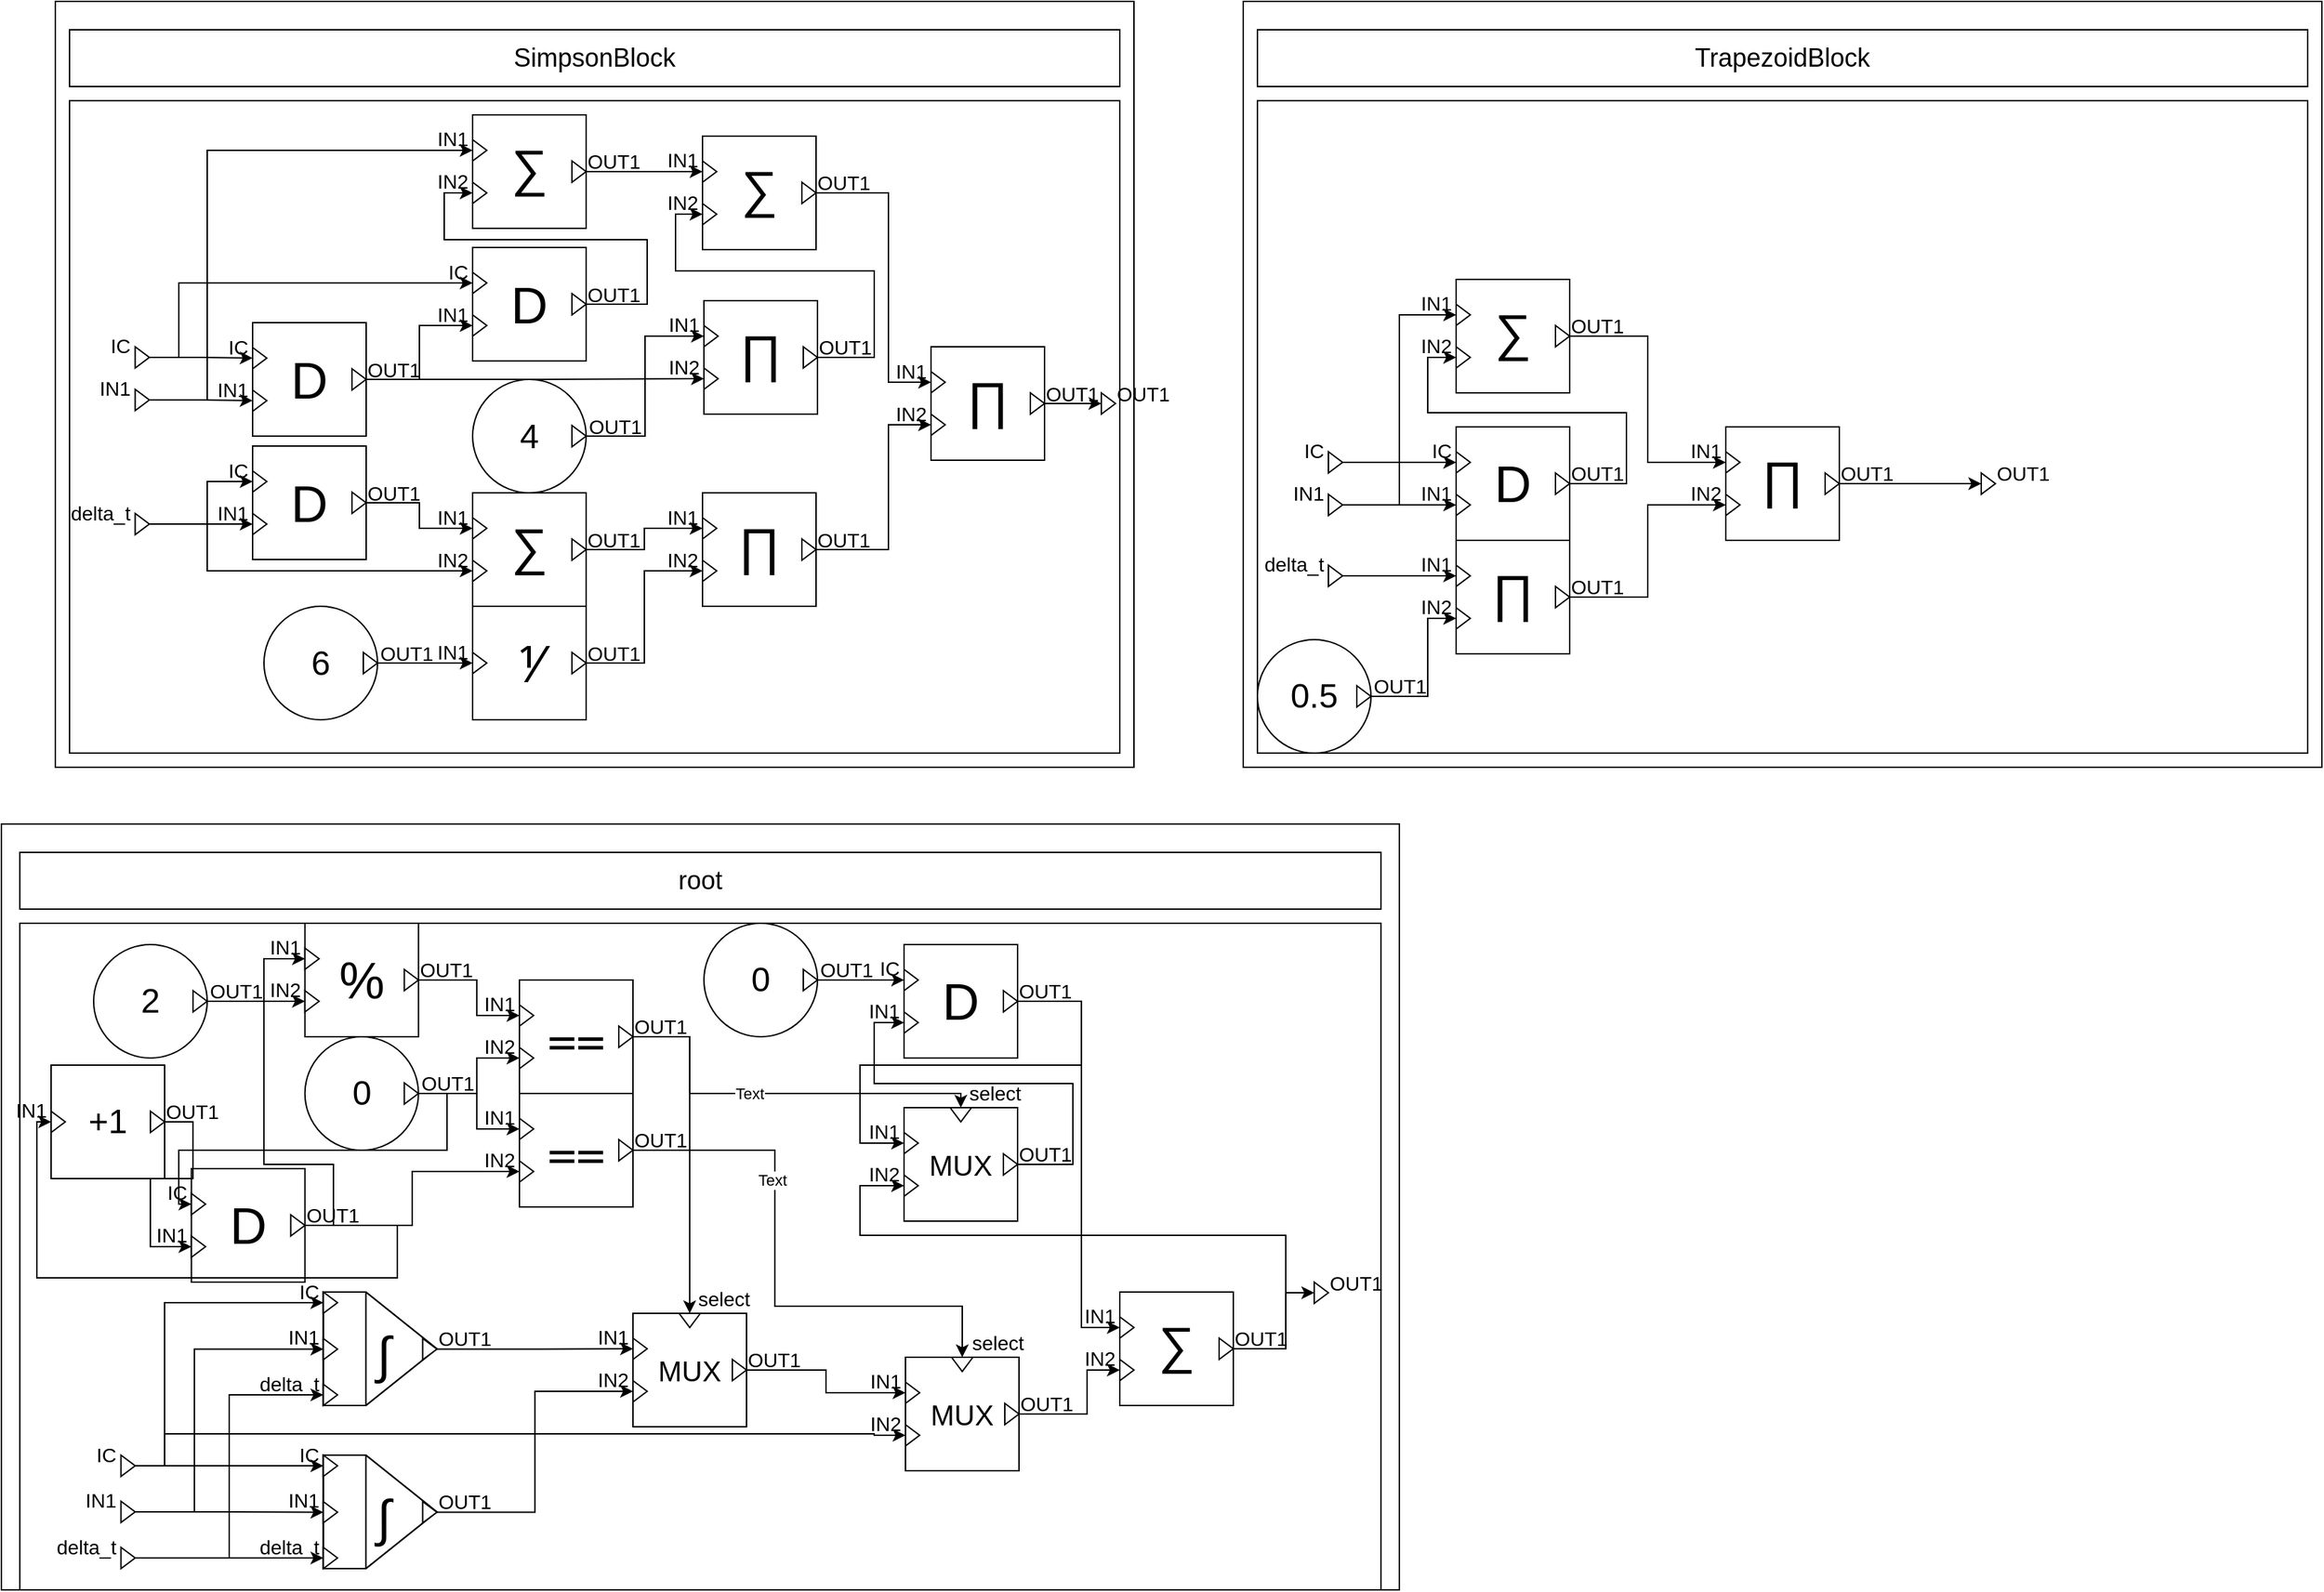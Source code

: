<mxfile version="14.7.4" type="embed"><diagram id="XtuM_MhQtjAeWzvySU1G" name="Page-1"><mxGraphModel dx="945" dy="1684" grid="1" gridSize="10" guides="1" tooltips="1" connect="1" arrows="1" fold="1" page="1" pageScale="1" pageWidth="850" pageHeight="1100" math="0" shadow="0"><root><mxCell id="0"/><mxCell id="1" parent="0"/><object label="" placeholders="1" class_name="root" id="xqcI94YeRySnhTKOGUdH-1"><mxCell style="rounded=0;whiteSpace=wrap;html=1;container=0;connectable=0;allowArrows=0;treeFolding=0;moveCells=0;treeMoving=0;comic=0;rotatable=0;expand=1;autosize=1;resizeWidth=1;resizeHeight=1;metaEdit=1;" parent="1" vertex="1"><mxGeometry x="45" y="170" width="985" height="540" as="geometry"><mxRectangle x="40" y="400" width="50" height="40" as="alternateBounds"/></mxGeometry></mxCell></object><object label="%class_name%" placeholders="1" id="xqcI94YeRySnhTKOGUdH-2"><mxCell style="rounded=0;whiteSpace=wrap;html=1;fontSize=18;connectable=0;allowArrows=0;rotatable=0;cloneable=0;deletable=0;" parent="xqcI94YeRySnhTKOGUdH-1" vertex="1"><mxGeometry x="12.961" y="20" width="959.079" height="40" as="geometry"/></mxCell></object><mxCell id="xqcI94YeRySnhTKOGUdH-3" value="" style="rounded=0;whiteSpace=wrap;html=1;connectable=0;allowArrows=0;container=1;collapsible=0;portConstraintRotation=0;rotatable=0;cloneable=0;deletable=0;recursiveResize=0;" parent="xqcI94YeRySnhTKOGUdH-1" vertex="1"><mxGeometry x="12.961" y="70" width="959.079" height="470" as="geometry"><mxRectangle x="10" y="70" width="50" height="40" as="alternateBounds"/></mxGeometry></mxCell><mxCell id="xqcI94YeRySnhTKOGUdH-59" style="edgeStyle=orthogonalEdgeStyle;rounded=0;orthogonalLoop=1;jettySize=auto;html=1;exitX=1;exitY=0.5;exitDx=0;exitDy=0;entryX=0;entryY=0.5;entryDx=0;entryDy=0;" parent="xqcI94YeRySnhTKOGUdH-3" source="xqcI94YeRySnhTKOGUdH-12" target="xqcI94YeRySnhTKOGUdH-49" edge="1"><mxGeometry relative="1" as="geometry"/></mxCell><mxCell id="xqcI94YeRySnhTKOGUdH-64" style="edgeStyle=orthogonalEdgeStyle;rounded=0;orthogonalLoop=1;jettySize=auto;html=1;exitX=1;exitY=0.5;exitDx=0;exitDy=0;entryX=0;entryY=0.5;entryDx=0;entryDy=0;" parent="xqcI94YeRySnhTKOGUdH-3" source="xqcI94YeRySnhTKOGUdH-12" target="xqcI94YeRySnhTKOGUdH-44" edge="1"><mxGeometry relative="1" as="geometry"><Array as="points"><mxPoint x="102" y="383"/><mxPoint x="102" y="267"/></Array></mxGeometry></mxCell><mxCell id="xqcI94YeRySnhTKOGUdH-239" style="edgeStyle=orthogonalEdgeStyle;rounded=0;orthogonalLoop=1;jettySize=auto;html=1;exitX=1;exitY=0.5;exitDx=0;exitDy=0;entryX=0;entryY=0.5;entryDx=0;entryDy=0;" parent="xqcI94YeRySnhTKOGUdH-3" source="xqcI94YeRySnhTKOGUdH-12" target="xqcI94YeRySnhTKOGUdH-234" edge="1"><mxGeometry relative="1" as="geometry"><Array as="points"><mxPoint x="102" y="383"/><mxPoint x="102" y="360"/><mxPoint x="602" y="360"/></Array></mxGeometry></mxCell><object label="%name%" placeholders="1" name="IC" class_name="InputPortBlock" id="xqcI94YeRySnhTKOGUdH-12"><mxCell style="triangle;fontSize=14;points=[[0,0.5],[1,0.5]];allowArrows=0;verticalAlign=middle;horizontal=1;spacingTop=0;align=right;spacingLeft=0;spacingRight=8;html=1;comic=0;treeFolding=0;treeMoving=0;resizable=0;movableLabel=1;spacing=2;aspect=fixed;metaEdit=1;" parent="xqcI94YeRySnhTKOGUdH-3" vertex="1"><mxGeometry x="71.283" y="375" width="10" height="15" as="geometry"><mxPoint x="-4" y="-8" as="offset"/></mxGeometry></mxCell></object><mxCell id="xqcI94YeRySnhTKOGUdH-60" style="edgeStyle=orthogonalEdgeStyle;rounded=0;orthogonalLoop=1;jettySize=auto;html=1;exitX=1;exitY=0.5;exitDx=0;exitDy=0;entryX=0;entryY=0.5;entryDx=0;entryDy=0;" parent="xqcI94YeRySnhTKOGUdH-3" source="xqcI94YeRySnhTKOGUdH-13" target="xqcI94YeRySnhTKOGUdH-50" edge="1"><mxGeometry relative="1" as="geometry"/></mxCell><mxCell id="xqcI94YeRySnhTKOGUdH-63" style="edgeStyle=orthogonalEdgeStyle;rounded=0;orthogonalLoop=1;jettySize=auto;html=1;exitX=1;exitY=0.5;exitDx=0;exitDy=0;entryX=0;entryY=0.5;entryDx=0;entryDy=0;" parent="xqcI94YeRySnhTKOGUdH-3" source="xqcI94YeRySnhTKOGUdH-13" target="xqcI94YeRySnhTKOGUdH-45" edge="1"><mxGeometry relative="1" as="geometry"><Array as="points"><mxPoint x="123" y="415"/><mxPoint x="123" y="300"/></Array></mxGeometry></mxCell><object label="%name%" placeholders="1" name="IN1" class_name="InputPortBlock" id="xqcI94YeRySnhTKOGUdH-13"><mxCell style="triangle;fontSize=14;points=[[0,0.5],[1,0.5]];allowArrows=0;verticalAlign=middle;horizontal=1;spacingTop=0;align=right;spacingLeft=0;spacingRight=8;html=1;comic=0;treeFolding=0;treeMoving=0;resizable=0;movableLabel=1;spacing=2;aspect=fixed;metaEdit=1;" parent="xqcI94YeRySnhTKOGUdH-3" vertex="1"><mxGeometry x="71.283" y="407.5" width="10" height="15" as="geometry"><mxPoint x="-4" y="-8" as="offset"/></mxGeometry></mxCell></object><mxCell id="xqcI94YeRySnhTKOGUdH-61" style="edgeStyle=orthogonalEdgeStyle;rounded=0;orthogonalLoop=1;jettySize=auto;html=1;exitX=1;exitY=0.5;exitDx=0;exitDy=0;entryX=0;entryY=0.5;entryDx=0;entryDy=0;" parent="xqcI94YeRySnhTKOGUdH-3" source="xqcI94YeRySnhTKOGUdH-14" target="xqcI94YeRySnhTKOGUdH-51" edge="1"><mxGeometry relative="1" as="geometry"/></mxCell><mxCell id="xqcI94YeRySnhTKOGUdH-62" style="edgeStyle=orthogonalEdgeStyle;rounded=0;orthogonalLoop=1;jettySize=auto;html=1;exitX=1;exitY=0.5;exitDx=0;exitDy=0;entryX=0;entryY=0.5;entryDx=0;entryDy=0;" parent="xqcI94YeRySnhTKOGUdH-3" source="xqcI94YeRySnhTKOGUdH-14" target="xqcI94YeRySnhTKOGUdH-46" edge="1"><mxGeometry relative="1" as="geometry"/></mxCell><object label="%name%" placeholders="1" name="delta_t" class_name="InputPortBlock" id="xqcI94YeRySnhTKOGUdH-14"><mxCell style="triangle;fontSize=14;points=[[0,0.5],[1,0.5]];allowArrows=0;verticalAlign=middle;horizontal=1;spacingTop=0;align=right;spacingLeft=0;spacingRight=8;html=1;comic=0;treeFolding=0;treeMoving=0;resizable=0;movableLabel=1;spacing=2;aspect=fixed;metaEdit=1;" parent="xqcI94YeRySnhTKOGUdH-3" vertex="1"><mxGeometry x="71.283" y="440" width="10" height="15" as="geometry"><mxPoint x="-4" y="-8" as="offset"/></mxGeometry></mxCell></object><object label="%symbol%" placeholders="1" symbol="%" class_name="ModuloBlock" block_name="mod" id="xqcI94YeRySnhTKOGUdH-17"><mxCell style="whiteSpace=wrap;html=1;aspect=fixed;comic=0;fontSize=36;align=center;resizable=0;container=1;collapsible=0;points=[];allowArrows=0;metaEdit=1;connectable=0;" parent="xqcI94YeRySnhTKOGUdH-3" vertex="1"><mxGeometry x="200.888" width="80" height="80" as="geometry"/></mxCell></object><object label="%name%" placeholders="1" name="OUT1" class_name="OutputPortBlock" id="xqcI94YeRySnhTKOGUdH-18"><mxCell style="triangle;fontSize=14;points=[[1,0.5]];allowArrows=0;verticalAlign=middle;horizontal=1;spacingTop=0;align=left;spacingLeft=4;spacingRight=0;html=1;comic=0;treeFolding=0;treeMoving=0;movable=1;resizable=0;rotatable=1;deletable=1;editable=1;connectable=1;movableLabel=1;spacing=2;aspect=fixed;metaEdit=1;" parent="xqcI94YeRySnhTKOGUdH-17" vertex="1"><mxGeometry x="70" y="32.5" width="10" height="15" as="geometry"><mxPoint x="5" y="-7" as="offset"/></mxGeometry></mxCell></object><object label="%name%" placeholders="1" name="IN1" class_name="InputPortBlock" id="xqcI94YeRySnhTKOGUdH-19"><mxCell style="triangle;fontSize=14;points=[[0,0.5]];allowArrows=0;verticalAlign=middle;horizontal=1;spacingTop=0;align=right;spacingLeft=0;spacingRight=8;html=1;comic=0;treeFolding=0;treeMoving=0;resizable=0;movableLabel=1;spacing=2;aspect=fixed;metaEdit=1;" parent="xqcI94YeRySnhTKOGUdH-17" vertex="1"><mxGeometry y="17.5" width="10" height="15" as="geometry"><mxPoint x="-4" y="-8" as="offset"/></mxGeometry></mxCell></object><object label="%name%" placeholders="1" name="IN2" class_name="InputPortBlock" id="xqcI94YeRySnhTKOGUdH-20"><mxCell style="triangle;fontSize=14;points=[[0,0.5]];allowArrows=0;verticalAlign=middle;horizontal=1;spacingTop=0;align=right;spacingLeft=0;spacingRight=8;html=1;comic=0;treeFolding=0;treeMoving=0;resizable=0;movableLabel=1;spacing=2;aspect=fixed;metaEdit=1;" parent="xqcI94YeRySnhTKOGUdH-17" vertex="1"><mxGeometry y="47.5" width="10" height="15" as="geometry"><mxPoint x="-4" y="-8" as="offset"/></mxGeometry></mxCell></object><object label="%value%" placeholders="1" value="2" block_name="two" class_name="ConstantBlock" id="xqcI94YeRySnhTKOGUdH-21"><mxCell style="ellipse;whiteSpace=wrap;html=1;comic=0;fontSize=24;align=center;allowArrows=0;connectable=0;container=1;collapsible=0;recursiveResize=1;direction=west;resizable=0;metaEdit=1;" parent="xqcI94YeRySnhTKOGUdH-3" vertex="1"><mxGeometry x="52.04" y="15" width="80" height="80" as="geometry"/></mxCell></object><object label="%name%" placeholders="1" name="OUT1" class_name="OutputPortBlock" id="xqcI94YeRySnhTKOGUdH-22"><mxCell style="triangle;fontSize=14;points=[[1,0.5]];allowArrows=0;verticalAlign=middle;horizontal=1;spacingTop=0;align=left;spacingLeft=4;spacingRight=0;html=1;comic=0;treeFolding=0;treeMoving=0;movable=1;resizable=0;rotatable=1;deletable=1;editable=1;connectable=1;movableLabel=1;spacing=2;aspect=fixed;metaEdit=1;" parent="xqcI94YeRySnhTKOGUdH-21" vertex="1"><mxGeometry x="70" y="32.5" width="10" height="15" as="geometry"><mxPoint x="6" y="-7" as="offset"/></mxGeometry></mxCell></object><object label="%symbol%" placeholders="1" symbol="&amp;#10869;" class_name="EqualsBlock" block_name="equal1" id="xqcI94YeRySnhTKOGUdH-25"><mxCell style="whiteSpace=wrap;html=1;aspect=fixed;comic=0;fontSize=36;align=center;resizable=0;container=1;collapsible=0;points=[];allowArrows=0;metaEdit=1;connectable=0;" parent="xqcI94YeRySnhTKOGUdH-3" vertex="1"><mxGeometry x="352.036" y="40" width="80" height="80" as="geometry"/></mxCell></object><object label="%name%" placeholders="1" name="OUT1" class_name="OutputPortBlock" id="xqcI94YeRySnhTKOGUdH-26"><mxCell style="triangle;fontSize=14;points=[[1,0.5]];allowArrows=0;verticalAlign=middle;horizontal=1;spacingTop=0;align=left;spacingLeft=4;spacingRight=0;html=1;comic=0;treeFolding=0;treeMoving=0;movable=1;resizable=0;rotatable=1;deletable=1;editable=1;connectable=1;movableLabel=1;spacing=2;aspect=fixed;metaEdit=1;" parent="xqcI94YeRySnhTKOGUdH-25" vertex="1"><mxGeometry x="70" y="32.5" width="10" height="15" as="geometry"><mxPoint x="5" y="-7" as="offset"/></mxGeometry></mxCell></object><object label="%name%" placeholders="1" name="IN1" class_name="InputPortBlock" id="xqcI94YeRySnhTKOGUdH-27"><mxCell style="triangle;fontSize=14;points=[[0,0.5]];allowArrows=0;verticalAlign=middle;horizontal=1;spacingTop=0;align=right;spacingLeft=0;spacingRight=8;html=1;comic=0;treeFolding=0;treeMoving=0;resizable=0;movableLabel=1;spacing=2;aspect=fixed;metaEdit=1;" parent="xqcI94YeRySnhTKOGUdH-25" vertex="1"><mxGeometry y="17.5" width="10" height="15" as="geometry"><mxPoint x="-4" y="-8" as="offset"/></mxGeometry></mxCell></object><object label="%name%" placeholders="1" name="IN2" class_name="InputPortBlock" id="xqcI94YeRySnhTKOGUdH-28"><mxCell style="triangle;fontSize=14;points=[[0,0.5]];allowArrows=0;verticalAlign=middle;horizontal=1;spacingTop=0;align=right;spacingLeft=0;spacingRight=8;html=1;comic=0;treeFolding=0;treeMoving=0;resizable=0;movableLabel=1;spacing=2;aspect=fixed;metaEdit=1;" parent="xqcI94YeRySnhTKOGUdH-25" vertex="1"><mxGeometry y="47.5" width="10" height="15" as="geometry"><mxPoint x="-4" y="-8" as="offset"/></mxGeometry></mxCell></object><object label="%value%" placeholders="1" value="0" block_name="zero" class_name="ConstantBlock" id="xqcI94YeRySnhTKOGUdH-29"><mxCell style="ellipse;whiteSpace=wrap;html=1;comic=0;fontSize=24;align=center;allowArrows=0;connectable=0;container=1;collapsible=0;recursiveResize=1;direction=west;resizable=0;metaEdit=1;" parent="xqcI94YeRySnhTKOGUdH-3" vertex="1"><mxGeometry x="200.888" y="80" width="80" height="80" as="geometry"/></mxCell></object><object label="%name%" placeholders="1" name="OUT1" class_name="OutputPortBlock" id="xqcI94YeRySnhTKOGUdH-30"><mxCell style="triangle;fontSize=14;points=[[1,0.5]];allowArrows=0;verticalAlign=middle;horizontal=1;spacingTop=0;align=left;spacingLeft=4;spacingRight=0;html=1;comic=0;treeFolding=0;treeMoving=0;movable=1;resizable=0;rotatable=1;deletable=1;editable=1;connectable=1;movableLabel=1;spacing=2;aspect=fixed;metaEdit=1;" parent="xqcI94YeRySnhTKOGUdH-29" vertex="1"><mxGeometry x="70" y="32.5" width="10" height="15" as="geometry"><mxPoint x="6" y="-7" as="offset"/></mxGeometry></mxCell></object><mxCell id="xqcI94YeRySnhTKOGUdH-31" style="edgeStyle=orthogonalEdgeStyle;rounded=0;orthogonalLoop=1;jettySize=auto;html=1;exitX=1;exitY=0.5;exitDx=0;exitDy=0;entryX=0;entryY=0.5;entryDx=0;entryDy=0;" parent="xqcI94YeRySnhTKOGUdH-3" source="xqcI94YeRySnhTKOGUdH-18" target="xqcI94YeRySnhTKOGUdH-27" edge="1"><mxGeometry relative="1" as="geometry"><Array as="points"><mxPoint x="322" y="40"/><mxPoint x="322" y="65"/></Array></mxGeometry></mxCell><mxCell id="xqcI94YeRySnhTKOGUdH-32" style="edgeStyle=orthogonalEdgeStyle;rounded=0;orthogonalLoop=1;jettySize=auto;html=1;exitX=1;exitY=0.5;exitDx=0;exitDy=0;entryX=0;entryY=0.5;entryDx=0;entryDy=0;" parent="xqcI94YeRySnhTKOGUdH-3" source="xqcI94YeRySnhTKOGUdH-30" target="xqcI94YeRySnhTKOGUdH-28" edge="1"><mxGeometry relative="1" as="geometry"><Array as="points"><mxPoint x="322" y="120"/><mxPoint x="322" y="95"/></Array></mxGeometry></mxCell><object label="%symbol%" symbol="MUX" class_name="MultiplexerBlock" block_name="choice-integral1" placeholders="1" id="xqcI94YeRySnhTKOGUdH-33"><mxCell style="whiteSpace=wrap;html=1;aspect=fixed;comic=0;fontSize=20;align=center;resizable=0;container=1;collapsible=0;points=[];allowArrows=0;metaEdit=1;connectable=0;" parent="xqcI94YeRySnhTKOGUdH-3" vertex="1"><mxGeometry x="432.037" y="275" width="80" height="80" as="geometry"/></mxCell></object><object label="%name%" placeholders="1" name="OUT1" class_name="OutputPortBlock" id="xqcI94YeRySnhTKOGUdH-34"><mxCell style="triangle;fontSize=14;points=[[1,0.5]];allowArrows=0;verticalAlign=middle;horizontal=1;spacingTop=0;align=left;spacingLeft=4;spacingRight=0;html=1;comic=0;treeFolding=0;treeMoving=0;movable=1;resizable=0;rotatable=1;deletable=1;editable=1;connectable=1;movableLabel=1;spacing=2;aspect=fixed;metaEdit=1;" parent="xqcI94YeRySnhTKOGUdH-33" vertex="1"><mxGeometry x="70" y="32.5" width="10" height="15" as="geometry"><mxPoint x="5" y="-7" as="offset"/></mxGeometry></mxCell></object><object label="%name%" placeholders="1" name="IN1" class_name="InputPortBlock" id="xqcI94YeRySnhTKOGUdH-35"><mxCell style="triangle;fontSize=14;points=[[0,0.5]];allowArrows=0;verticalAlign=middle;horizontal=1;spacingTop=0;align=right;spacingLeft=0;spacingRight=8;html=1;comic=0;treeFolding=0;treeMoving=0;resizable=0;movableLabel=1;spacing=2;aspect=fixed;metaEdit=1;" parent="xqcI94YeRySnhTKOGUdH-33" vertex="1"><mxGeometry y="17.5" width="10" height="15" as="geometry"><mxPoint x="-4" y="-8" as="offset"/></mxGeometry></mxCell></object><object label="%name%" placeholders="1" name="IN2" class_name="InputPortBlock" id="xqcI94YeRySnhTKOGUdH-36"><mxCell style="triangle;fontSize=14;points=[[0,0.5]];allowArrows=0;verticalAlign=middle;horizontal=1;spacingTop=0;align=right;spacingLeft=0;spacingRight=8;html=1;comic=0;treeFolding=0;treeMoving=0;resizable=0;movableLabel=1;spacing=2;aspect=fixed;metaEdit=1;" parent="xqcI94YeRySnhTKOGUdH-33" vertex="1"><mxGeometry y="47.5" width="10" height="15" as="geometry"><mxPoint x="-4" y="-8" as="offset"/></mxGeometry></mxCell></object><object label="%name%" placeholders="1" name="select" class_name="InputPortBlock" id="xqcI94YeRySnhTKOGUdH-37"><mxCell style="triangle;fontSize=14;points=[[0,0.5]];allowArrows=0;verticalAlign=middle;horizontal=1;spacingTop=0;align=left;spacingLeft=2;spacingRight=0;html=1;comic=0;treeFolding=0;treeMoving=0;resizable=0;movableLabel=1;spacing=2;aspect=fixed;direction=south;metaEdit=1;" parent="xqcI94YeRySnhTKOGUdH-33" vertex="1"><mxGeometry x="32.5" width="15" height="10" as="geometry"><mxPoint x="10" y="-15" as="offset"/></mxGeometry></mxCell></object><mxCell id="xqcI94YeRySnhTKOGUdH-38" style="edgeStyle=orthogonalEdgeStyle;rounded=0;orthogonalLoop=1;jettySize=auto;html=1;exitX=1;exitY=0.5;exitDx=0;exitDy=0;entryX=0;entryY=0.5;entryDx=0;entryDy=0;" parent="xqcI94YeRySnhTKOGUdH-3" source="xqcI94YeRySnhTKOGUdH-26" target="xqcI94YeRySnhTKOGUdH-37" edge="1"><mxGeometry relative="1" as="geometry"><Array as="points"><mxPoint x="472" y="80"/><mxPoint x="472" y="268"/></Array></mxGeometry></mxCell><object label="%symbol%" class_name="TrapezoidBlock" block_name="trapezoid" symbol="&amp;int;" placeholders="1" id="xqcI94YeRySnhTKOGUdH-43"><mxCell style="shape=stencil(7ZVNDoMgEIVPw95IF24b294DFSuRggGq7e3LjzYSS6NRdybGMM7jyzi8CQCmskINBnFUAXgBcZxE+qXDzg+RbHCu3LcWCYIyil1GKsFr3JFC9QTCKiyIMll4BdFZa8zzXcA054xpGuFMepKJEMS3kHakylBe3wV/suIfbVA3yBQ60f1UD3sevDUterkf7Fvy9iJd6lIqJWxEhftgEx972qncZCvuZticcomXbbWGC/jDd2XAciNRyQWeb8qSUOoGKVjxYeTDyOuOe6eDWd/AWXM3SOeOiYUGplAvbNrdfTbzAQ==);whiteSpace=wrap;html=1;aspect=fixed;resizable=0;container=1;collapsible=0;spacingLeft=5;connectable=0;allowArrows=0;fontSize=36;spacingTop=7;metaEdit=1;" parent="xqcI94YeRySnhTKOGUdH-3" vertex="1"><mxGeometry x="213.849" y="260" width="80" height="80" as="geometry"/></mxCell></object><object label="%name%" placeholders="1" name="IC" class_name="InputPortBlock" id="xqcI94YeRySnhTKOGUdH-44"><mxCell style="triangle;fontSize=14;points=[[0,0.5]];allowArrows=0;verticalAlign=middle;horizontal=1;spacingTop=0;align=right;spacingLeft=0;spacingRight=8;html=1;comic=0;treeFolding=0;treeMoving=0;resizable=0;movableLabel=1;spacing=2;aspect=fixed;metaEdit=1;" parent="xqcI94YeRySnhTKOGUdH-43" vertex="1"><mxGeometry width="10" height="15" as="geometry"><mxPoint x="-4" y="-8" as="offset"/></mxGeometry></mxCell></object><object label="%name%" placeholders="1" name="IN1" class_name="InputPortBlock" id="xqcI94YeRySnhTKOGUdH-45"><mxCell style="triangle;fontSize=14;points=[[0,0.5]];allowArrows=0;verticalAlign=middle;horizontal=1;spacingTop=0;align=right;spacingLeft=0;spacingRight=8;html=1;comic=0;treeFolding=0;treeMoving=0;resizable=0;movableLabel=1;spacing=2;aspect=fixed;metaEdit=1;" parent="xqcI94YeRySnhTKOGUdH-43" vertex="1"><mxGeometry y="32.75" width="10" height="15" as="geometry"><mxPoint x="-4" y="-8" as="offset"/></mxGeometry></mxCell></object><object label="%name%" placeholders="1" name="delta_t" class_name="InputPortBlock" id="xqcI94YeRySnhTKOGUdH-46"><mxCell style="triangle;fontSize=14;points=[[0,0.5]];allowArrows=0;verticalAlign=middle;horizontal=1;spacingTop=0;align=right;spacingLeft=0;spacingRight=8;html=1;comic=0;treeFolding=0;treeMoving=0;resizable=0;movableLabel=1;spacing=2;aspect=fixed;metaEdit=1;" parent="xqcI94YeRySnhTKOGUdH-43" vertex="1"><mxGeometry y="65" width="10" height="15" as="geometry"><mxPoint x="-4" y="-8" as="offset"/></mxGeometry></mxCell></object><object label="%name%" placeholders="1" name="OUT1" class_name="OutputPortBlock" id="xqcI94YeRySnhTKOGUdH-47"><mxCell style="triangle;fontSize=14;points=[[1,0.5]];allowArrows=0;verticalAlign=middle;horizontal=1;spacingTop=0;align=left;spacingLeft=4;spacingRight=0;html=1;comic=0;treeFolding=0;treeMoving=0;movable=1;resizable=0;rotatable=1;deletable=1;editable=1;connectable=1;movableLabel=1;spacing=2;aspect=fixed;metaEdit=1;" parent="xqcI94YeRySnhTKOGUdH-43" vertex="1"><mxGeometry x="70" y="32.75" width="10" height="15" as="geometry"><mxPoint x="5" y="-7" as="offset"/></mxGeometry></mxCell></object><object label="%symbol%" class_name="SimpsonBlock" block_name="simpson" symbol="&amp;int;" placeholders="1" id="xqcI94YeRySnhTKOGUdH-48"><mxCell style="shape=stencil(7ZVNDoMgEIVPw95IF24b294DFSuRggGq7e3LjzYSS6NRdybGMM7jyzi8CQCmskINBnFUAXgBcZxE+qXDzg+RbHCu3LcWCYIyil1GKsFr3JFC9QTCKiyIMll4BdFZa8zzXcA054xpGuFMepKJEMS3kHakylBe3wV/suIfbVA3yBQ60f1UD3sevDUterkf7Fvy9iJd6lIqJWxEhftgEx972qncZCvuZticcomXbbWGC/jDd2XAciNRyQWeb8qSUOoGKVjxYeTDyOuOe6eDWd/AWXM3SOeOiYUGplAvbNrdfTbzAQ==);whiteSpace=wrap;html=1;aspect=fixed;resizable=0;container=1;collapsible=0;spacingLeft=5;connectable=0;allowArrows=0;fontSize=36;spacingTop=7;metaEdit=1;" parent="xqcI94YeRySnhTKOGUdH-3" vertex="1"><mxGeometry x="213.849" y="375" width="80" height="80" as="geometry"/></mxCell></object><object label="%name%" placeholders="1" name="IC" class_name="InputPortBlock" id="xqcI94YeRySnhTKOGUdH-49"><mxCell style="triangle;fontSize=14;points=[[0,0.5]];allowArrows=0;verticalAlign=middle;horizontal=1;spacingTop=0;align=right;spacingLeft=0;spacingRight=8;html=1;comic=0;treeFolding=0;treeMoving=0;resizable=0;movableLabel=1;spacing=2;aspect=fixed;metaEdit=1;" parent="xqcI94YeRySnhTKOGUdH-48" vertex="1"><mxGeometry width="10" height="15" as="geometry"><mxPoint x="-4" y="-8" as="offset"/></mxGeometry></mxCell></object><object label="%name%" placeholders="1" name="IN1" class_name="InputPortBlock" id="xqcI94YeRySnhTKOGUdH-50"><mxCell style="triangle;fontSize=14;points=[[0,0.5]];allowArrows=0;verticalAlign=middle;horizontal=1;spacingTop=0;align=right;spacingLeft=0;spacingRight=8;html=1;comic=0;treeFolding=0;treeMoving=0;resizable=0;movableLabel=1;spacing=2;aspect=fixed;metaEdit=1;" parent="xqcI94YeRySnhTKOGUdH-48" vertex="1"><mxGeometry y="32.75" width="10" height="15" as="geometry"><mxPoint x="-4" y="-8" as="offset"/></mxGeometry></mxCell></object><object label="%name%" placeholders="1" name="delta_t" class_name="InputPortBlock" id="xqcI94YeRySnhTKOGUdH-51"><mxCell style="triangle;fontSize=14;points=[[0,0.5]];allowArrows=0;verticalAlign=middle;horizontal=1;spacingTop=0;align=right;spacingLeft=0;spacingRight=8;html=1;comic=0;treeFolding=0;treeMoving=0;resizable=0;movableLabel=1;spacing=2;aspect=fixed;metaEdit=1;" parent="xqcI94YeRySnhTKOGUdH-48" vertex="1"><mxGeometry y="65" width="10" height="15" as="geometry"><mxPoint x="-4" y="-8" as="offset"/></mxGeometry></mxCell></object><object label="%name%" placeholders="1" name="OUT1" class_name="OutputPortBlock" id="xqcI94YeRySnhTKOGUdH-52"><mxCell style="triangle;fontSize=14;points=[[1,0.5]];allowArrows=0;verticalAlign=middle;horizontal=1;spacingTop=0;align=left;spacingLeft=4;spacingRight=0;html=1;comic=0;treeFolding=0;treeMoving=0;movable=1;resizable=0;rotatable=1;deletable=1;editable=1;connectable=1;movableLabel=1;spacing=2;aspect=fixed;metaEdit=1;" parent="xqcI94YeRySnhTKOGUdH-48" vertex="1"><mxGeometry x="70" y="32.75" width="10" height="15" as="geometry"><mxPoint x="5" y="-7" as="offset"/></mxGeometry></mxCell></object><object label="%symbol%" placeholders="1" symbol="&amp;sum;" class_name="AdderBlock" block_name="sum" id="xqcI94YeRySnhTKOGUdH-65"><mxCell style="whiteSpace=wrap;html=1;aspect=fixed;comic=0;fontSize=36;align=center;resizable=0;container=1;collapsible=0;points=[];allowArrows=0;spacingTop=-6;metaEdit=1;connectable=0;" parent="xqcI94YeRySnhTKOGUdH-3" vertex="1"><mxGeometry x="775.042" y="260" width="80" height="80" as="geometry"/></mxCell></object><object label="%name%" placeholders="1" name="OUT1" class_name="OutputPortBlock" id="xqcI94YeRySnhTKOGUdH-66"><mxCell style="triangle;fontSize=14;points=[[1,0.5]];allowArrows=0;verticalAlign=middle;horizontal=1;spacingTop=0;align=left;spacingLeft=4;spacingRight=0;html=1;comic=0;treeFolding=0;treeMoving=0;movable=1;resizable=0;rotatable=1;deletable=1;editable=1;connectable=1;movableLabel=1;spacing=2;aspect=fixed;metaEdit=1;" parent="xqcI94YeRySnhTKOGUdH-65" vertex="1"><mxGeometry x="70" y="32.5" width="10" height="15" as="geometry"><mxPoint x="5" y="-7" as="offset"/></mxGeometry></mxCell></object><object label="%name%" placeholders="1" name="IN1" class_name="InputPortBlock" id="xqcI94YeRySnhTKOGUdH-67"><mxCell style="triangle;fontSize=14;points=[[0,0.5]];allowArrows=0;verticalAlign=middle;horizontal=1;spacingTop=0;align=right;spacingLeft=0;spacingRight=8;html=1;comic=0;treeFolding=0;treeMoving=0;resizable=0;movableLabel=1;spacing=2;aspect=fixed;metaEdit=1;" parent="xqcI94YeRySnhTKOGUdH-65" vertex="1"><mxGeometry y="17.5" width="10" height="15" as="geometry"><mxPoint x="-4" y="-8" as="offset"/></mxGeometry></mxCell></object><object label="%name%" placeholders="1" name="IN2" class_name="InputPortBlock" id="xqcI94YeRySnhTKOGUdH-68"><mxCell style="triangle;fontSize=14;points=[[0,0.5]];allowArrows=0;verticalAlign=middle;horizontal=1;spacingTop=0;align=right;spacingLeft=0;spacingRight=8;html=1;comic=0;treeFolding=0;treeMoving=0;resizable=0;movableLabel=1;spacing=2;aspect=fixed;metaEdit=1;" parent="xqcI94YeRySnhTKOGUdH-65" vertex="1"><mxGeometry y="47.5" width="10" height="15" as="geometry"><mxPoint x="-4" y="-8" as="offset"/></mxGeometry></mxCell></object><object label="%name%" placeholders="1" name="OUT1" class_name="OutputPortBlock" id="xqcI94YeRySnhTKOGUdH-69"><mxCell style="triangle;fontSize=14;points=[[0,0.5],[1,0.5]];allowArrows=0;verticalAlign=middle;horizontal=1;spacingTop=0;align=left;spacingLeft=4;spacingRight=0;html=1;comic=0;treeFolding=0;treeMoving=0;movable=1;resizable=0;rotatable=1;deletable=1;editable=1;connectable=1;movableLabel=1;spacing=2;aspect=fixed;metaEdit=1;" parent="xqcI94YeRySnhTKOGUdH-3" vertex="1"><mxGeometry x="912.038" y="253" width="10" height="15" as="geometry"><mxPoint x="5" y="-7" as="offset"/></mxGeometry></mxCell></object><mxCell id="xqcI94YeRySnhTKOGUdH-70" style="edgeStyle=orthogonalEdgeStyle;rounded=0;orthogonalLoop=1;jettySize=auto;html=1;exitX=1;exitY=0.5;exitDx=0;exitDy=0;entryX=0;entryY=0.5;entryDx=0;entryDy=0;" parent="xqcI94YeRySnhTKOGUdH-3" source="xqcI94YeRySnhTKOGUdH-66" target="xqcI94YeRySnhTKOGUdH-69" edge="1"><mxGeometry relative="1" as="geometry"><Array as="points"><mxPoint x="892" y="300"/><mxPoint x="892" y="261"/></Array></mxGeometry></mxCell><object label="%symbol%" placeholders="1" symbol="D" class_name="DelayBlock" block_name="delay2" id="xqcI94YeRySnhTKOGUdH-71"><mxCell style="whiteSpace=wrap;html=1;aspect=fixed;comic=0;fontSize=36;align=center;resizable=0;container=1;collapsible=0;points=[];allowArrows=0;metaEdit=1;connectable=0;" parent="xqcI94YeRySnhTKOGUdH-3" vertex="1"><mxGeometry x="623.034" y="15" width="80" height="80" as="geometry"/></mxCell></object><object label="%name%" placeholders="1" name="OUT1" class_name="OutputPortBlock" id="xqcI94YeRySnhTKOGUdH-72"><mxCell style="triangle;fontSize=14;points=[[1,0.5]];allowArrows=0;verticalAlign=middle;horizontal=1;spacingTop=0;align=left;spacingLeft=4;spacingRight=0;html=1;comic=0;treeFolding=0;treeMoving=0;movable=1;resizable=0;rotatable=1;deletable=1;editable=1;connectable=1;movableLabel=1;spacing=2;aspect=fixed;metaEdit=1;" parent="xqcI94YeRySnhTKOGUdH-71" vertex="1"><mxGeometry x="70" y="32.5" width="10" height="15" as="geometry"><mxPoint x="5" y="-7" as="offset"/></mxGeometry></mxCell></object><object label="%name%" placeholders="1" name="IC" class_name="InputPortBlock" id="xqcI94YeRySnhTKOGUdH-73"><mxCell style="triangle;fontSize=14;points=[[0,0.5]];allowArrows=0;verticalAlign=middle;horizontal=1;spacingTop=0;align=right;spacingLeft=0;spacingRight=8;html=1;comic=0;treeFolding=0;treeMoving=0;resizable=0;movableLabel=1;spacing=2;aspect=fixed;metaEdit=1;" parent="xqcI94YeRySnhTKOGUdH-71" vertex="1"><mxGeometry y="17.5" width="10" height="15" as="geometry"><mxPoint x="-4" y="-8" as="offset"/></mxGeometry></mxCell></object><object label="%name%" placeholders="1" name="IN1" class_name="InputPortBlock" id="xqcI94YeRySnhTKOGUdH-74"><mxCell style="triangle;fontSize=14;points=[[0,0.5]];allowArrows=0;verticalAlign=middle;horizontal=1;spacingTop=0;align=right;spacingLeft=0;spacingRight=8;html=1;comic=0;treeFolding=0;treeMoving=0;resizable=0;movableLabel=1;spacing=2;aspect=fixed;metaEdit=1;" parent="xqcI94YeRySnhTKOGUdH-71" vertex="1"><mxGeometry y="47.5" width="10" height="15" as="geometry"><mxPoint x="-4" y="-8" as="offset"/></mxGeometry></mxCell></object><object label="%symbol%" placeholders="1" symbol="MUX" class_name="MultiplexerBlock" block_name="sum_choice" id="xqcI94YeRySnhTKOGUdH-83"><mxCell style="whiteSpace=wrap;html=1;aspect=fixed;comic=0;fontSize=20;align=center;resizable=0;container=1;collapsible=0;points=[];allowArrows=0;metaEdit=1;connectable=0;" parent="xqcI94YeRySnhTKOGUdH-3" vertex="1"><mxGeometry x="623.034" y="130" width="80" height="80" as="geometry"/></mxCell></object><object label="%name%" placeholders="1" name="OUT1" class_name="OutputPortBlock" id="xqcI94YeRySnhTKOGUdH-84"><mxCell style="triangle;fontSize=14;points=[[1,0.5]];allowArrows=0;verticalAlign=middle;horizontal=1;spacingTop=0;align=left;spacingLeft=4;spacingRight=0;html=1;comic=0;treeFolding=0;treeMoving=0;movable=1;resizable=0;rotatable=1;deletable=1;editable=1;connectable=1;movableLabel=1;spacing=2;aspect=fixed;metaEdit=1;" parent="xqcI94YeRySnhTKOGUdH-83" vertex="1"><mxGeometry x="70" y="32.5" width="10" height="15" as="geometry"><mxPoint x="5" y="-7" as="offset"/></mxGeometry></mxCell></object><object label="%name%" placeholders="1" name="IN1" class_name="InputPortBlock" id="xqcI94YeRySnhTKOGUdH-85"><mxCell style="triangle;fontSize=14;points=[[0,0.5]];allowArrows=0;verticalAlign=middle;horizontal=1;spacingTop=0;align=right;spacingLeft=0;spacingRight=8;html=1;comic=0;treeFolding=0;treeMoving=0;resizable=0;movableLabel=1;spacing=2;aspect=fixed;metaEdit=1;" parent="xqcI94YeRySnhTKOGUdH-83" vertex="1"><mxGeometry y="17.5" width="10" height="15" as="geometry"><mxPoint x="-4" y="-8" as="offset"/></mxGeometry></mxCell></object><object label="%name%" placeholders="1" name="IN2" class_name="InputPortBlock" id="xqcI94YeRySnhTKOGUdH-86"><mxCell style="triangle;fontSize=14;points=[[0,0.5]];allowArrows=0;verticalAlign=middle;horizontal=1;spacingTop=0;align=right;spacingLeft=0;spacingRight=8;html=1;comic=0;treeFolding=0;treeMoving=0;resizable=0;movableLabel=1;spacing=2;aspect=fixed;metaEdit=1;" parent="xqcI94YeRySnhTKOGUdH-83" vertex="1"><mxGeometry y="47.5" width="10" height="15" as="geometry"><mxPoint x="-4" y="-8" as="offset"/></mxGeometry></mxCell></object><object label="%name%" placeholders="1" name="select" class_name="InputPortBlock" id="xqcI94YeRySnhTKOGUdH-87"><mxCell style="triangle;fontSize=14;points=[[0,0.5]];allowArrows=0;verticalAlign=middle;horizontal=1;spacingTop=0;align=left;spacingLeft=2;spacingRight=0;html=1;comic=0;treeFolding=0;treeMoving=0;resizable=0;movableLabel=1;spacing=2;aspect=fixed;direction=south;metaEdit=1;" parent="xqcI94YeRySnhTKOGUdH-83" vertex="1"><mxGeometry x="32.5" width="15" height="10" as="geometry"><mxPoint x="10" y="-15" as="offset"/></mxGeometry></mxCell></object><mxCell id="xqcI94YeRySnhTKOGUdH-88" style="edgeStyle=orthogonalEdgeStyle;rounded=0;orthogonalLoop=1;jettySize=auto;html=1;exitX=1;exitY=0.5;exitDx=0;exitDy=0;entryX=0;entryY=0.5;entryDx=0;entryDy=0;" parent="xqcI94YeRySnhTKOGUdH-3" source="xqcI94YeRySnhTKOGUdH-66" target="xqcI94YeRySnhTKOGUdH-86" edge="1"><mxGeometry relative="1" as="geometry"><Array as="points"><mxPoint x="892" y="300"/><mxPoint x="892" y="220"/><mxPoint x="592" y="220"/><mxPoint x="592" y="185"/></Array></mxGeometry></mxCell><mxCell id="xqcI94YeRySnhTKOGUdH-89" style="edgeStyle=orthogonalEdgeStyle;rounded=0;orthogonalLoop=1;jettySize=auto;html=1;exitX=1;exitY=0.5;exitDx=0;exitDy=0;entryX=0;entryY=0.5;entryDx=0;entryDy=0;" parent="xqcI94YeRySnhTKOGUdH-3" source="xqcI94YeRySnhTKOGUdH-84" target="xqcI94YeRySnhTKOGUdH-74" edge="1"><mxGeometry relative="1" as="geometry"><Array as="points"><mxPoint x="742" y="170"/><mxPoint x="742" y="113"/><mxPoint x="602" y="113"/><mxPoint x="602" y="70"/></Array></mxGeometry></mxCell><mxCell id="xqcI94YeRySnhTKOGUdH-90" style="edgeStyle=orthogonalEdgeStyle;rounded=0;orthogonalLoop=1;jettySize=auto;html=1;exitX=1;exitY=0.5;exitDx=0;exitDy=0;entryX=0;entryY=0.5;entryDx=0;entryDy=0;" parent="xqcI94YeRySnhTKOGUdH-3" source="xqcI94YeRySnhTKOGUdH-72" target="xqcI94YeRySnhTKOGUdH-85" edge="1"><mxGeometry relative="1" as="geometry"><Array as="points"><mxPoint x="748" y="55"/><mxPoint x="748" y="100"/><mxPoint x="592" y="100"/><mxPoint x="592" y="155"/></Array></mxGeometry></mxCell><object label="%value%" placeholders="1" value="0" block_name="" class_name="ConstantBlock" id="xqcI94YeRySnhTKOGUdH-91"><mxCell style="ellipse;whiteSpace=wrap;html=1;comic=0;fontSize=24;align=center;allowArrows=0;connectable=0;container=1;collapsible=0;recursiveResize=1;direction=west;resizable=0;metaEdit=1;" parent="xqcI94YeRySnhTKOGUdH-3" vertex="1"><mxGeometry x="482.039" width="80" height="80" as="geometry"/></mxCell></object><object label="%name%" placeholders="1" name="OUT1" class_name="OutputPortBlock" id="xqcI94YeRySnhTKOGUdH-92"><mxCell style="triangle;fontSize=14;points=[[1,0.5]];allowArrows=0;verticalAlign=middle;horizontal=1;spacingTop=0;align=left;spacingLeft=4;spacingRight=0;html=1;comic=0;treeFolding=0;treeMoving=0;movable=1;resizable=0;rotatable=1;deletable=1;editable=1;connectable=1;movableLabel=1;spacing=2;aspect=fixed;metaEdit=1;" parent="xqcI94YeRySnhTKOGUdH-91" vertex="1"><mxGeometry x="70" y="32.5" width="10" height="15" as="geometry"><mxPoint x="6" y="-7" as="offset"/></mxGeometry></mxCell></object><mxCell id="xqcI94YeRySnhTKOGUdH-93" style="edgeStyle=orthogonalEdgeStyle;rounded=0;orthogonalLoop=1;jettySize=auto;html=1;exitX=1;exitY=0.5;exitDx=0;exitDy=0;entryX=0;entryY=0.5;entryDx=0;entryDy=0;" parent="xqcI94YeRySnhTKOGUdH-3" source="xqcI94YeRySnhTKOGUdH-92" target="xqcI94YeRySnhTKOGUdH-73" edge="1"><mxGeometry relative="1" as="geometry"/></mxCell><mxCell id="xqcI94YeRySnhTKOGUdH-95" style="edgeStyle=orthogonalEdgeStyle;rounded=0;orthogonalLoop=1;jettySize=auto;html=1;exitX=1;exitY=0.5;exitDx=0;exitDy=0;entryX=0;entryY=0.5;entryDx=0;entryDy=0;" parent="xqcI94YeRySnhTKOGUdH-3" source="xqcI94YeRySnhTKOGUdH-26" target="xqcI94YeRySnhTKOGUdH-87" edge="1"><mxGeometry relative="1" as="geometry"><Array as="points"><mxPoint x="472" y="80"/><mxPoint x="472" y="120"/><mxPoint x="663" y="120"/></Array></mxGeometry></mxCell><mxCell id="3" value="Text" style="edgeLabel;html=1;align=center;verticalAlign=middle;resizable=0;points=[];" vertex="1" connectable="0" parent="xqcI94YeRySnhTKOGUdH-95"><mxGeometry x="-0.135" relative="1" as="geometry"><mxPoint as="offset"/></mxGeometry></mxCell><mxCell id="xqcI94YeRySnhTKOGUdH-96" style="edgeStyle=orthogonalEdgeStyle;rounded=0;orthogonalLoop=1;jettySize=auto;html=1;exitX=1;exitY=0.5;exitDx=0;exitDy=0;entryX=0;entryY=0.5;entryDx=0;entryDy=0;" parent="xqcI94YeRySnhTKOGUdH-3" source="xqcI94YeRySnhTKOGUdH-72" target="xqcI94YeRySnhTKOGUdH-67" edge="1"><mxGeometry relative="1" as="geometry"><Array as="points"><mxPoint x="748" y="55"/><mxPoint x="748" y="285"/></Array></mxGeometry></mxCell><object label="%symbol%" placeholders="1" symbol="&amp;#10869;" class_name="EqualsBlock" block_name="equal2" id="xqcI94YeRySnhTKOGUdH-225"><mxCell style="whiteSpace=wrap;html=1;aspect=fixed;comic=0;fontSize=36;align=center;resizable=0;container=1;collapsible=0;points=[];allowArrows=0;metaEdit=1;connectable=0;" parent="xqcI94YeRySnhTKOGUdH-3" vertex="1"><mxGeometry x="352.039" y="120" width="80" height="80" as="geometry"/></mxCell></object><object label="%name%" placeholders="1" name="OUT1" class_name="OutputPortBlock" id="xqcI94YeRySnhTKOGUdH-226"><mxCell style="triangle;fontSize=14;points=[[1,0.5]];allowArrows=0;verticalAlign=middle;horizontal=1;spacingTop=0;align=left;spacingLeft=4;spacingRight=0;html=1;comic=0;treeFolding=0;treeMoving=0;movable=1;resizable=0;rotatable=1;deletable=1;editable=1;connectable=1;movableLabel=1;spacing=2;aspect=fixed;metaEdit=1;" parent="xqcI94YeRySnhTKOGUdH-225" vertex="1"><mxGeometry x="70" y="32.5" width="10" height="15" as="geometry"><mxPoint x="5" y="-7" as="offset"/></mxGeometry></mxCell></object><object label="%name%" placeholders="1" name="IN1" class_name="InputPortBlock" id="xqcI94YeRySnhTKOGUdH-227"><mxCell style="triangle;fontSize=14;points=[[0,0.5]];allowArrows=0;verticalAlign=middle;horizontal=1;spacingTop=0;align=right;spacingLeft=0;spacingRight=8;html=1;comic=0;treeFolding=0;treeMoving=0;resizable=0;movableLabel=1;spacing=2;aspect=fixed;metaEdit=1;" parent="xqcI94YeRySnhTKOGUdH-225" vertex="1"><mxGeometry y="17.5" width="10" height="15" as="geometry"><mxPoint x="-4" y="-8" as="offset"/></mxGeometry></mxCell></object><object label="%name%" placeholders="1" name="IN2" class_name="InputPortBlock" id="xqcI94YeRySnhTKOGUdH-228"><mxCell style="triangle;fontSize=14;points=[[0,0.5]];allowArrows=0;verticalAlign=middle;horizontal=1;spacingTop=0;align=right;spacingLeft=0;spacingRight=8;html=1;comic=0;treeFolding=0;treeMoving=0;resizable=0;movableLabel=1;spacing=2;aspect=fixed;metaEdit=1;" parent="xqcI94YeRySnhTKOGUdH-225" vertex="1"><mxGeometry y="47.5" width="10" height="15" as="geometry"><mxPoint x="-4" y="-8" as="offset"/></mxGeometry></mxCell></object><object label="%symbol%" placeholders="1" symbol="MUX" class_name="MultiplexerBlock" block_name="choice-integral2" id="xqcI94YeRySnhTKOGUdH-231"><mxCell style="whiteSpace=wrap;html=1;aspect=fixed;comic=0;fontSize=20;align=center;resizable=0;container=1;collapsible=0;points=[];allowArrows=0;metaEdit=1;connectable=0;" parent="xqcI94YeRySnhTKOGUdH-3" vertex="1"><mxGeometry x="624.039" y="306" width="80" height="80" as="geometry"/></mxCell></object><object label="%name%" placeholders="1" name="OUT1" class_name="OutputPortBlock" id="xqcI94YeRySnhTKOGUdH-232"><mxCell style="triangle;fontSize=14;points=[[1,0.5]];allowArrows=0;verticalAlign=middle;horizontal=1;spacingTop=0;align=left;spacingLeft=4;spacingRight=0;html=1;comic=0;treeFolding=0;treeMoving=0;movable=1;resizable=0;rotatable=1;deletable=1;editable=1;connectable=1;movableLabel=1;spacing=2;aspect=fixed;metaEdit=1;" parent="xqcI94YeRySnhTKOGUdH-231" vertex="1"><mxGeometry x="70" y="32.5" width="10" height="15" as="geometry"><mxPoint x="5" y="-7" as="offset"/></mxGeometry></mxCell></object><object label="%name%" placeholders="1" name="IN1" class_name="InputPortBlock" id="xqcI94YeRySnhTKOGUdH-233"><mxCell style="triangle;fontSize=14;points=[[0,0.5]];allowArrows=0;verticalAlign=middle;horizontal=1;spacingTop=0;align=right;spacingLeft=0;spacingRight=8;html=1;comic=0;treeFolding=0;treeMoving=0;resizable=0;movableLabel=1;spacing=2;aspect=fixed;metaEdit=1;" parent="xqcI94YeRySnhTKOGUdH-231" vertex="1"><mxGeometry y="17.5" width="10" height="15" as="geometry"><mxPoint x="-4" y="-8" as="offset"/></mxGeometry></mxCell></object><object label="%name%" placeholders="1" name="IN2" class_name="InputPortBlock" id="xqcI94YeRySnhTKOGUdH-234"><mxCell style="triangle;fontSize=14;points=[[0,0.5]];allowArrows=0;verticalAlign=middle;horizontal=1;spacingTop=0;align=right;spacingLeft=0;spacingRight=8;html=1;comic=0;treeFolding=0;treeMoving=0;resizable=0;movableLabel=1;spacing=2;aspect=fixed;metaEdit=1;" parent="xqcI94YeRySnhTKOGUdH-231" vertex="1"><mxGeometry y="47.5" width="10" height="15" as="geometry"><mxPoint x="-4" y="-8" as="offset"/></mxGeometry></mxCell></object><object label="%name%" placeholders="1" name="select" class_name="InputPortBlock" id="xqcI94YeRySnhTKOGUdH-235"><mxCell style="triangle;fontSize=14;points=[[0,0.5]];allowArrows=0;verticalAlign=middle;horizontal=1;spacingTop=0;align=left;spacingLeft=2;spacingRight=0;html=1;comic=0;treeFolding=0;treeMoving=0;resizable=0;movableLabel=1;spacing=2;aspect=fixed;direction=south;metaEdit=1;" parent="xqcI94YeRySnhTKOGUdH-231" vertex="1"><mxGeometry x="32.5" width="15" height="10" as="geometry"><mxPoint x="10" y="-15" as="offset"/></mxGeometry></mxCell></object><mxCell id="xqcI94YeRySnhTKOGUdH-236" style="edgeStyle=orthogonalEdgeStyle;rounded=0;orthogonalLoop=1;jettySize=auto;html=1;exitX=1;exitY=0.5;exitDx=0;exitDy=0;entryX=0;entryY=0.5;entryDx=0;entryDy=0;" parent="xqcI94YeRySnhTKOGUdH-3" source="xqcI94YeRySnhTKOGUdH-30" target="xqcI94YeRySnhTKOGUdH-227" edge="1"><mxGeometry relative="1" as="geometry"><Array as="points"><mxPoint x="322" y="120"/><mxPoint x="322" y="145"/></Array></mxGeometry></mxCell><mxCell id="xqcI94YeRySnhTKOGUdH-237" style="edgeStyle=orthogonalEdgeStyle;rounded=0;orthogonalLoop=1;jettySize=auto;html=1;exitX=1;exitY=0.5;exitDx=0;exitDy=0;entryX=0;entryY=0.5;entryDx=0;entryDy=0;" parent="xqcI94YeRySnhTKOGUdH-3" source="xqcI94YeRySnhTKOGUdH-47" target="xqcI94YeRySnhTKOGUdH-35" edge="1"><mxGeometry relative="1" as="geometry"/></mxCell><mxCell id="xqcI94YeRySnhTKOGUdH-238" style="edgeStyle=orthogonalEdgeStyle;rounded=0;orthogonalLoop=1;jettySize=auto;html=1;exitX=1;exitY=0.5;exitDx=0;exitDy=0;entryX=0;entryY=0.5;entryDx=0;entryDy=0;" parent="xqcI94YeRySnhTKOGUdH-3" source="xqcI94YeRySnhTKOGUdH-52" target="xqcI94YeRySnhTKOGUdH-36" edge="1"><mxGeometry relative="1" as="geometry"/></mxCell><mxCell id="xqcI94YeRySnhTKOGUdH-240" style="edgeStyle=orthogonalEdgeStyle;rounded=0;orthogonalLoop=1;jettySize=auto;html=1;exitX=1;exitY=0.5;exitDx=0;exitDy=0;entryX=0;entryY=0.5;entryDx=0;entryDy=0;" parent="xqcI94YeRySnhTKOGUdH-3" source="xqcI94YeRySnhTKOGUdH-34" target="xqcI94YeRySnhTKOGUdH-233" edge="1"><mxGeometry relative="1" as="geometry"/></mxCell><mxCell id="xqcI94YeRySnhTKOGUdH-241" style="edgeStyle=orthogonalEdgeStyle;rounded=0;orthogonalLoop=1;jettySize=auto;html=1;exitX=1;exitY=0.5;exitDx=0;exitDy=0;entryX=0;entryY=0.5;entryDx=0;entryDy=0;" parent="xqcI94YeRySnhTKOGUdH-3" source="xqcI94YeRySnhTKOGUdH-232" target="xqcI94YeRySnhTKOGUdH-68" edge="1"><mxGeometry relative="1" as="geometry"><Array as="points"><mxPoint x="752" y="346"/><mxPoint x="752" y="315"/></Array></mxGeometry></mxCell><mxCell id="xqcI94YeRySnhTKOGUdH-242" style="edgeStyle=orthogonalEdgeStyle;rounded=0;orthogonalLoop=1;jettySize=auto;html=1;exitX=1;exitY=0.5;exitDx=0;exitDy=0;entryX=0;entryY=0.5;entryDx=0;entryDy=0;" parent="xqcI94YeRySnhTKOGUdH-3" source="xqcI94YeRySnhTKOGUdH-226" target="xqcI94YeRySnhTKOGUdH-235" edge="1"><mxGeometry relative="1" as="geometry"><Array as="points"><mxPoint x="532" y="160"/><mxPoint x="532" y="270"/><mxPoint x="664" y="270"/></Array></mxGeometry></mxCell><mxCell id="2" value="Text" style="edgeLabel;html=1;align=center;verticalAlign=middle;resizable=0;points=[];" vertex="1" connectable="0" parent="xqcI94YeRySnhTKOGUdH-242"><mxGeometry x="-0.355" y="-2" relative="1" as="geometry"><mxPoint y="-1" as="offset"/></mxGeometry></mxCell><object label="%symbol%" placeholders="1" symbol="+1" class_name="AddOneBlock" block_name="addone" id="LFYGzvRloyAe_HxOVc6M-1"><mxCell style="whiteSpace=wrap;html=1;aspect=fixed;comic=0;fontSize=24;align=center;resizable=0;container=1;collapsible=0;points=[];allowArrows=0;metaEdit=1;connectable=0;" parent="xqcI94YeRySnhTKOGUdH-3" vertex="1"><mxGeometry x="22.039" y="100" width="80" height="80" as="geometry"/></mxCell></object><object label="%name%" placeholders="1" name="OUT1" class_name="OutputPortBlock" id="LFYGzvRloyAe_HxOVc6M-2"><mxCell style="triangle;fontSize=14;points=[[1,0.5]];allowArrows=0;verticalAlign=middle;horizontal=1;spacingTop=0;align=left;spacingLeft=4;spacingRight=0;html=1;comic=0;treeFolding=0;treeMoving=0;movable=1;resizable=0;rotatable=1;deletable=1;editable=1;connectable=1;movableLabel=1;spacing=2;aspect=fixed;metaEdit=1;" parent="LFYGzvRloyAe_HxOVc6M-1" vertex="1"><mxGeometry x="70" y="32.5" width="10" height="15" as="geometry"><mxPoint x="5" y="-7" as="offset"/></mxGeometry></mxCell></object><object label="%name%" placeholders="1" name="IN1" class_name="InputPortBlock" id="LFYGzvRloyAe_HxOVc6M-3"><mxCell style="triangle;fontSize=14;points=[[0,0.5]];allowArrows=0;verticalAlign=middle;horizontal=1;spacingTop=0;align=right;spacingLeft=0;spacingRight=8;html=1;comic=0;treeFolding=0;treeMoving=0;resizable=0;movableLabel=1;spacing=2;aspect=fixed;metaEdit=1;" parent="LFYGzvRloyAe_HxOVc6M-1" vertex="1"><mxGeometry y="32.5" width="10" height="15" as="geometry"><mxPoint x="-4" y="-8" as="offset"/></mxGeometry></mxCell></object><mxCell id="LFYGzvRloyAe_HxOVc6M-4" style="edgeStyle=orthogonalEdgeStyle;rounded=0;orthogonalLoop=1;jettySize=auto;html=1;exitX=1;exitY=0.5;exitDx=0;exitDy=0;entryX=0;entryY=0.5;entryDx=0;entryDy=0;" parent="xqcI94YeRySnhTKOGUdH-3" source="xqcI94YeRySnhTKOGUdH-22" target="xqcI94YeRySnhTKOGUdH-20" edge="1"><mxGeometry relative="1" as="geometry"/></mxCell><object label="%symbol%" placeholders="1" symbol="D" class_name="DelayBlock" block_name="delay1" id="LFYGzvRloyAe_HxOVc6M-5"><mxCell style="whiteSpace=wrap;html=1;aspect=fixed;comic=0;fontSize=36;align=center;resizable=0;container=1;collapsible=0;points=[];allowArrows=0;metaEdit=1;connectable=0;" parent="xqcI94YeRySnhTKOGUdH-3" vertex="1"><mxGeometry x="120.889" y="173" width="80" height="80" as="geometry"/></mxCell></object><object label="%name%" placeholders="1" name="OUT1" class_name="OutputPortBlock" id="LFYGzvRloyAe_HxOVc6M-6"><mxCell style="triangle;fontSize=14;points=[[1,0.5]];allowArrows=0;verticalAlign=middle;horizontal=1;spacingTop=0;align=left;spacingLeft=4;spacingRight=0;html=1;comic=0;treeFolding=0;treeMoving=0;movable=1;resizable=0;rotatable=1;deletable=1;editable=1;connectable=1;movableLabel=1;spacing=2;aspect=fixed;metaEdit=1;" parent="LFYGzvRloyAe_HxOVc6M-5" vertex="1"><mxGeometry x="70" y="32.5" width="10" height="15" as="geometry"><mxPoint x="5" y="-7" as="offset"/></mxGeometry></mxCell></object><object label="%name%" placeholders="1" name="IC" class_name="InputPortBlock" id="LFYGzvRloyAe_HxOVc6M-7"><mxCell style="triangle;fontSize=14;points=[[0,0.5]];allowArrows=0;verticalAlign=middle;horizontal=1;spacingTop=0;align=right;spacingLeft=0;spacingRight=8;html=1;comic=0;treeFolding=0;treeMoving=0;resizable=0;movableLabel=1;spacing=2;aspect=fixed;metaEdit=1;" parent="LFYGzvRloyAe_HxOVc6M-5" vertex="1"><mxGeometry y="17.5" width="10" height="15" as="geometry"><mxPoint x="-4" y="-8" as="offset"/></mxGeometry></mxCell></object><object label="%name%" placeholders="1" name="IN1" class_name="InputPortBlock" id="LFYGzvRloyAe_HxOVc6M-8"><mxCell style="triangle;fontSize=14;points=[[0,0.5]];allowArrows=0;verticalAlign=middle;horizontal=1;spacingTop=0;align=right;spacingLeft=0;spacingRight=8;html=1;comic=0;treeFolding=0;treeMoving=0;resizable=0;movableLabel=1;spacing=2;aspect=fixed;metaEdit=1;" parent="LFYGzvRloyAe_HxOVc6M-5" vertex="1"><mxGeometry y="47.5" width="10" height="15" as="geometry"><mxPoint x="-4" y="-8" as="offset"/></mxGeometry></mxCell></object><mxCell id="LFYGzvRloyAe_HxOVc6M-9" style="edgeStyle=orthogonalEdgeStyle;rounded=0;orthogonalLoop=1;jettySize=auto;html=1;exitX=1;exitY=0.5;exitDx=0;exitDy=0;entryX=0;entryY=0.5;entryDx=0;entryDy=0;" parent="xqcI94YeRySnhTKOGUdH-3" source="xqcI94YeRySnhTKOGUdH-30" target="LFYGzvRloyAe_HxOVc6M-7" edge="1"><mxGeometry relative="1" as="geometry"><Array as="points"><mxPoint x="301" y="120"/><mxPoint x="301" y="160"/><mxPoint x="112" y="160"/><mxPoint x="112" y="198"/></Array></mxGeometry></mxCell><mxCell id="LFYGzvRloyAe_HxOVc6M-10" style="edgeStyle=orthogonalEdgeStyle;rounded=0;orthogonalLoop=1;jettySize=auto;html=1;exitX=1;exitY=0.5;exitDx=0;exitDy=0;entryX=0;entryY=0.5;entryDx=0;entryDy=0;" parent="xqcI94YeRySnhTKOGUdH-3" source="LFYGzvRloyAe_HxOVc6M-2" target="LFYGzvRloyAe_HxOVc6M-8" edge="1"><mxGeometry relative="1" as="geometry"><Array as="points"><mxPoint x="122" y="140"/><mxPoint x="122" y="180"/><mxPoint x="92" y="180"/><mxPoint x="92" y="228"/></Array></mxGeometry></mxCell><mxCell id="LFYGzvRloyAe_HxOVc6M-11" style="edgeStyle=orthogonalEdgeStyle;rounded=0;orthogonalLoop=1;jettySize=auto;html=1;exitX=1;exitY=0.5;exitDx=0;exitDy=0;entryX=0;entryY=0.5;entryDx=0;entryDy=0;" parent="xqcI94YeRySnhTKOGUdH-3" source="LFYGzvRloyAe_HxOVc6M-6" target="LFYGzvRloyAe_HxOVc6M-3" edge="1"><mxGeometry relative="1" as="geometry"><Array as="points"><mxPoint x="266" y="213"/><mxPoint x="266" y="250"/><mxPoint x="12" y="250"/><mxPoint x="12" y="140"/></Array></mxGeometry></mxCell><mxCell id="LFYGzvRloyAe_HxOVc6M-12" style="edgeStyle=orthogonalEdgeStyle;rounded=0;orthogonalLoop=1;jettySize=auto;html=1;exitX=1;exitY=0.5;exitDx=0;exitDy=0;entryX=0;entryY=0.5;entryDx=0;entryDy=0;" parent="xqcI94YeRySnhTKOGUdH-3" source="LFYGzvRloyAe_HxOVc6M-6" target="xqcI94YeRySnhTKOGUdH-228" edge="1"><mxGeometry relative="1" as="geometry"/></mxCell><mxCell id="LFYGzvRloyAe_HxOVc6M-13" style="edgeStyle=orthogonalEdgeStyle;rounded=0;orthogonalLoop=1;jettySize=auto;html=1;exitX=1;exitY=0.5;exitDx=0;exitDy=0;entryX=0;entryY=0.5;entryDx=0;entryDy=0;" parent="xqcI94YeRySnhTKOGUdH-3" source="LFYGzvRloyAe_HxOVc6M-6" target="xqcI94YeRySnhTKOGUdH-19" edge="1"><mxGeometry relative="1" as="geometry"><Array as="points"><mxPoint x="221" y="213"/><mxPoint x="221" y="170"/><mxPoint x="172" y="170"/><mxPoint x="172" y="25"/></Array></mxGeometry></mxCell><object label="" placeholders="1" class_name="SimpsonBlock" id="xqcI94YeRySnhTKOGUdH-101"><mxCell style="rounded=0;whiteSpace=wrap;html=1;container=0;connectable=0;allowArrows=0;treeFolding=0;moveCells=0;treeMoving=0;comic=0;rotatable=0;expand=1;autosize=1;resizeWidth=1;resizeHeight=1;metaEdit=1;" parent="1" vertex="1"><mxGeometry x="83" y="-410" width="760" height="540" as="geometry"><mxRectangle x="40" y="400" width="50" height="40" as="alternateBounds"/></mxGeometry></mxCell></object><object label="%class_name%" placeholders="1" id="xqcI94YeRySnhTKOGUdH-102"><mxCell style="rounded=0;whiteSpace=wrap;html=1;fontSize=18;connectable=0;allowArrows=0;rotatable=0;cloneable=0;deletable=0;" parent="xqcI94YeRySnhTKOGUdH-101" vertex="1"><mxGeometry x="10" y="20" width="740" height="40" as="geometry"/></mxCell></object><mxCell id="xqcI94YeRySnhTKOGUdH-103" value="" style="rounded=0;whiteSpace=wrap;html=1;connectable=0;allowArrows=0;container=1;collapsible=0;portConstraintRotation=0;rotatable=0;cloneable=0;deletable=0;recursiveResize=0;" parent="xqcI94YeRySnhTKOGUdH-101" vertex="1"><mxGeometry x="10" y="70" width="740" height="460" as="geometry"><mxRectangle x="10" y="70" width="50" height="40" as="alternateBounds"/></mxGeometry></mxCell><mxCell id="xqcI94YeRySnhTKOGUdH-122" style="edgeStyle=orthogonalEdgeStyle;rounded=0;orthogonalLoop=1;jettySize=auto;html=1;exitX=1;exitY=0.5;exitDx=0;exitDy=0;entryX=0;entryY=0.5;entryDx=0;entryDy=0;" parent="xqcI94YeRySnhTKOGUdH-103" source="xqcI94YeRySnhTKOGUdH-107" target="xqcI94YeRySnhTKOGUdH-115" edge="1"><mxGeometry relative="1" as="geometry"/></mxCell><mxCell id="xqcI94YeRySnhTKOGUdH-123" style="edgeStyle=orthogonalEdgeStyle;rounded=0;orthogonalLoop=1;jettySize=auto;html=1;exitX=1;exitY=0.5;exitDx=0;exitDy=0;entryX=0;entryY=0.5;entryDx=0;entryDy=0;" parent="xqcI94YeRySnhTKOGUdH-103" source="xqcI94YeRySnhTKOGUdH-107" target="xqcI94YeRySnhTKOGUdH-119" edge="1"><mxGeometry relative="1" as="geometry"><Array as="points"><mxPoint x="77" y="181"/><mxPoint x="77" y="129"/></Array></mxGeometry></mxCell><object label="%name%" placeholders="1" name="IC" class_name="InputPortBlock" id="xqcI94YeRySnhTKOGUdH-107"><mxCell style="triangle;fontSize=14;points=[[0,0.5],[1,0.5]];allowArrows=0;verticalAlign=middle;horizontal=1;spacingTop=0;align=right;spacingLeft=0;spacingRight=8;html=1;comic=0;treeFolding=0;treeMoving=0;resizable=0;movableLabel=1;spacing=2;aspect=fixed;metaEdit=1;" parent="xqcI94YeRySnhTKOGUdH-103" vertex="1"><mxGeometry x="46.243" y="173.5" width="10" height="15" as="geometry"><mxPoint x="-4" y="-8" as="offset"/></mxGeometry></mxCell></object><mxCell id="xqcI94YeRySnhTKOGUdH-121" style="edgeStyle=orthogonalEdgeStyle;rounded=0;orthogonalLoop=1;jettySize=auto;html=1;exitX=1;exitY=0.5;exitDx=0;exitDy=0;entryX=0;entryY=0.5;entryDx=0;entryDy=0;" parent="xqcI94YeRySnhTKOGUdH-103" source="xqcI94YeRySnhTKOGUdH-108" target="xqcI94YeRySnhTKOGUdH-116" edge="1"><mxGeometry relative="1" as="geometry"/></mxCell><mxCell id="xqcI94YeRySnhTKOGUdH-184" style="edgeStyle=orthogonalEdgeStyle;rounded=0;orthogonalLoop=1;jettySize=auto;html=1;exitX=1;exitY=0.5;exitDx=0;exitDy=0;entryX=0;entryY=0.5;entryDx=0;entryDy=0;" parent="xqcI94YeRySnhTKOGUdH-103" source="xqcI94YeRySnhTKOGUdH-108" target="xqcI94YeRySnhTKOGUdH-175" edge="1"><mxGeometry relative="1" as="geometry"><Array as="points"><mxPoint x="97" y="211"/><mxPoint x="97" y="35"/></Array></mxGeometry></mxCell><object label="%name%" placeholders="1" name="IN1" class_name="InputPortBlock" id="xqcI94YeRySnhTKOGUdH-108"><mxCell style="triangle;fontSize=14;points=[[0,0.5],[1,0.5]];allowArrows=0;verticalAlign=middle;horizontal=1;spacingTop=0;align=right;spacingLeft=0;spacingRight=8;html=1;comic=0;treeFolding=0;treeMoving=0;resizable=0;movableLabel=1;spacing=2;aspect=fixed;metaEdit=1;" parent="xqcI94YeRySnhTKOGUdH-103" vertex="1"><mxGeometry x="46.243" y="203.5" width="10" height="15" as="geometry"><mxPoint x="-4" y="-8" as="offset"/></mxGeometry></mxCell></object><mxCell id="xqcI94YeRySnhTKOGUdH-137" style="edgeStyle=orthogonalEdgeStyle;rounded=0;orthogonalLoop=1;jettySize=auto;html=1;exitX=1;exitY=0.5;exitDx=0;exitDy=0;entryX=0;entryY=0.5;entryDx=0;entryDy=0;" parent="xqcI94YeRySnhTKOGUdH-103" source="xqcI94YeRySnhTKOGUdH-109" target="xqcI94YeRySnhTKOGUdH-136" edge="1"><mxGeometry relative="1" as="geometry"/></mxCell><mxCell id="xqcI94YeRySnhTKOGUdH-141" style="edgeStyle=orthogonalEdgeStyle;rounded=0;orthogonalLoop=1;jettySize=auto;html=1;exitX=1;exitY=0.5;exitDx=0;exitDy=0;entryX=0;entryY=0.5;entryDx=0;entryDy=0;" parent="xqcI94YeRySnhTKOGUdH-103" source="xqcI94YeRySnhTKOGUdH-109" target="xqcI94YeRySnhTKOGUdH-135" edge="1"><mxGeometry relative="1" as="geometry"><Array as="points"><mxPoint x="97" y="298.5"/><mxPoint x="97" y="268.5"/></Array></mxGeometry></mxCell><mxCell id="xqcI94YeRySnhTKOGUdH-146" style="edgeStyle=orthogonalEdgeStyle;rounded=0;orthogonalLoop=1;jettySize=auto;html=1;exitX=1;exitY=0.5;exitDx=0;exitDy=0;entryX=0;entryY=0.5;entryDx=0;entryDy=0;" parent="xqcI94YeRySnhTKOGUdH-103" source="xqcI94YeRySnhTKOGUdH-109" target="xqcI94YeRySnhTKOGUdH-145" edge="1"><mxGeometry relative="1" as="geometry"><Array as="points"><mxPoint x="97" y="298.5"/><mxPoint x="97" y="331.5"/></Array></mxGeometry></mxCell><object label="%name%" placeholders="1" name="delta_t" class_name="InputPortBlock" id="xqcI94YeRySnhTKOGUdH-109"><mxCell style="triangle;fontSize=14;points=[[0,0.5],[1,0.5]];allowArrows=0;verticalAlign=middle;horizontal=1;spacingTop=0;align=right;spacingLeft=0;spacingRight=8;html=1;comic=0;treeFolding=0;treeMoving=0;resizable=0;movableLabel=1;spacing=2;aspect=fixed;metaEdit=1;" parent="xqcI94YeRySnhTKOGUdH-103" vertex="1"><mxGeometry x="46.243" y="291" width="10" height="15" as="geometry"><mxPoint x="-4" y="-8" as="offset"/></mxGeometry></mxCell></object><object label="%symbol%" placeholders="1" symbol="D" class_name="DelayBlock" block_name="delay2-s" id="xqcI94YeRySnhTKOGUdH-113"><mxCell style="whiteSpace=wrap;html=1;aspect=fixed;comic=0;fontSize=36;align=center;resizable=0;container=1;collapsible=0;points=[];allowArrows=0;metaEdit=1;connectable=0;" parent="xqcI94YeRySnhTKOGUdH-103" vertex="1"><mxGeometry x="129" y="156.5" width="80" height="80" as="geometry"/></mxCell></object><object label="%name%" placeholders="1" name="OUT1" class_name="OutputPortBlock" id="xqcI94YeRySnhTKOGUdH-114"><mxCell style="triangle;fontSize=14;points=[[1,0.5]];allowArrows=0;verticalAlign=middle;horizontal=1;spacingTop=0;align=left;spacingLeft=4;spacingRight=0;html=1;comic=0;treeFolding=0;treeMoving=0;movable=1;resizable=0;rotatable=1;deletable=1;editable=1;connectable=1;movableLabel=1;spacing=2;aspect=fixed;metaEdit=1;" parent="xqcI94YeRySnhTKOGUdH-113" vertex="1"><mxGeometry x="70" y="32.5" width="10" height="15" as="geometry"><mxPoint x="5" y="-7" as="offset"/></mxGeometry></mxCell></object><object label="%name%" placeholders="1" name="IC" class_name="InputPortBlock" id="xqcI94YeRySnhTKOGUdH-115"><mxCell style="triangle;fontSize=14;points=[[0,0.5]];allowArrows=0;verticalAlign=middle;horizontal=1;spacingTop=0;align=right;spacingLeft=0;spacingRight=8;html=1;comic=0;treeFolding=0;treeMoving=0;resizable=0;movableLabel=1;spacing=2;aspect=fixed;metaEdit=1;" parent="xqcI94YeRySnhTKOGUdH-113" vertex="1"><mxGeometry y="17.5" width="10" height="15" as="geometry"><mxPoint x="-4" y="-8" as="offset"/></mxGeometry></mxCell></object><object label="%name%" placeholders="1" name="IN1" class_name="InputPortBlock" id="xqcI94YeRySnhTKOGUdH-116"><mxCell style="triangle;fontSize=14;points=[[0,0.5]];allowArrows=0;verticalAlign=middle;horizontal=1;spacingTop=0;align=right;spacingLeft=0;spacingRight=8;html=1;comic=0;treeFolding=0;treeMoving=0;resizable=0;movableLabel=1;spacing=2;aspect=fixed;metaEdit=1;" parent="xqcI94YeRySnhTKOGUdH-113" vertex="1"><mxGeometry y="47.5" width="10" height="15" as="geometry"><mxPoint x="-4" y="-8" as="offset"/></mxGeometry></mxCell></object><object label="%symbol%" placeholders="1" symbol="D" class_name="DelayBlock" block_name="delay3-s" id="xqcI94YeRySnhTKOGUdH-117"><mxCell style="whiteSpace=wrap;html=1;aspect=fixed;comic=0;fontSize=36;align=center;resizable=0;container=1;collapsible=0;points=[];allowArrows=0;metaEdit=1;connectable=0;" parent="xqcI94YeRySnhTKOGUdH-103" vertex="1"><mxGeometry x="284" y="103.5" width="80" height="80" as="geometry"/></mxCell></object><object label="%name%" placeholders="1" name="OUT1" class_name="OutputPortBlock" id="xqcI94YeRySnhTKOGUdH-118"><mxCell style="triangle;fontSize=14;points=[[1,0.5]];allowArrows=0;verticalAlign=middle;horizontal=1;spacingTop=0;align=left;spacingLeft=4;spacingRight=0;html=1;comic=0;treeFolding=0;treeMoving=0;movable=1;resizable=0;rotatable=1;deletable=1;editable=1;connectable=1;movableLabel=1;spacing=2;aspect=fixed;metaEdit=1;" parent="xqcI94YeRySnhTKOGUdH-117" vertex="1"><mxGeometry x="70" y="32.5" width="10" height="15" as="geometry"><mxPoint x="5" y="-7" as="offset"/></mxGeometry></mxCell></object><object label="%name%" placeholders="1" name="IC" class_name="InputPortBlock" id="xqcI94YeRySnhTKOGUdH-119"><mxCell style="triangle;fontSize=14;points=[[0,0.5]];allowArrows=0;verticalAlign=middle;horizontal=1;spacingTop=0;align=right;spacingLeft=0;spacingRight=8;html=1;comic=0;treeFolding=0;treeMoving=0;resizable=0;movableLabel=1;spacing=2;aspect=fixed;metaEdit=1;" parent="xqcI94YeRySnhTKOGUdH-117" vertex="1"><mxGeometry y="17.5" width="10" height="15" as="geometry"><mxPoint x="-4" y="-8" as="offset"/></mxGeometry></mxCell></object><object label="%name%" placeholders="1" name="IN1" class_name="InputPortBlock" id="xqcI94YeRySnhTKOGUdH-120"><mxCell style="triangle;fontSize=14;points=[[0,0.5]];allowArrows=0;verticalAlign=middle;horizontal=1;spacingTop=0;align=right;spacingLeft=0;spacingRight=8;html=1;comic=0;treeFolding=0;treeMoving=0;resizable=0;movableLabel=1;spacing=2;aspect=fixed;metaEdit=1;" parent="xqcI94YeRySnhTKOGUdH-117" vertex="1"><mxGeometry y="47.5" width="10" height="15" as="geometry"><mxPoint x="-4" y="-8" as="offset"/></mxGeometry></mxCell></object><mxCell id="xqcI94YeRySnhTKOGUdH-124" style="edgeStyle=orthogonalEdgeStyle;rounded=0;orthogonalLoop=1;jettySize=auto;html=1;exitX=1;exitY=0.5;exitDx=0;exitDy=0;entryX=0;entryY=0.5;entryDx=0;entryDy=0;" parent="xqcI94YeRySnhTKOGUdH-103" source="xqcI94YeRySnhTKOGUdH-114" target="xqcI94YeRySnhTKOGUdH-120" edge="1"><mxGeometry relative="1" as="geometry"/></mxCell><object label="%symbol%" placeholders="1" symbol="D" class_name="DelayBlock" block_name="delay1-s" id="xqcI94YeRySnhTKOGUdH-133"><mxCell style="whiteSpace=wrap;html=1;aspect=fixed;comic=0;fontSize=36;align=center;resizable=0;container=1;collapsible=0;points=[];allowArrows=0;metaEdit=1;connectable=0;" parent="xqcI94YeRySnhTKOGUdH-103" vertex="1"><mxGeometry x="129" y="243.5" width="80" height="80" as="geometry"/></mxCell></object><object label="%name%" placeholders="1" name="OUT1" class_name="OutputPortBlock" id="xqcI94YeRySnhTKOGUdH-134"><mxCell style="triangle;fontSize=14;points=[[1,0.5]];allowArrows=0;verticalAlign=middle;horizontal=1;spacingTop=0;align=left;spacingLeft=4;spacingRight=0;html=1;comic=0;treeFolding=0;treeMoving=0;movable=1;resizable=0;rotatable=1;deletable=1;editable=1;connectable=1;movableLabel=1;spacing=2;aspect=fixed;metaEdit=1;" parent="xqcI94YeRySnhTKOGUdH-133" vertex="1"><mxGeometry x="70" y="32.5" width="10" height="15" as="geometry"><mxPoint x="5" y="-7" as="offset"/></mxGeometry></mxCell></object><object label="%name%" placeholders="1" name="IC" class_name="InputPortBlock" id="xqcI94YeRySnhTKOGUdH-135"><mxCell style="triangle;fontSize=14;points=[[0,0.5]];allowArrows=0;verticalAlign=middle;horizontal=1;spacingTop=0;align=right;spacingLeft=0;spacingRight=8;html=1;comic=0;treeFolding=0;treeMoving=0;resizable=0;movableLabel=1;spacing=2;aspect=fixed;metaEdit=1;" parent="xqcI94YeRySnhTKOGUdH-133" vertex="1"><mxGeometry y="17.5" width="10" height="15" as="geometry"><mxPoint x="-4" y="-8" as="offset"/></mxGeometry></mxCell></object><object label="%name%" placeholders="1" name="IN1" class_name="InputPortBlock" id="xqcI94YeRySnhTKOGUdH-136"><mxCell style="triangle;fontSize=14;points=[[0,0.5]];allowArrows=0;verticalAlign=middle;horizontal=1;spacingTop=0;align=right;spacingLeft=0;spacingRight=8;html=1;comic=0;treeFolding=0;treeMoving=0;resizable=0;movableLabel=1;spacing=2;aspect=fixed;metaEdit=1;" parent="xqcI94YeRySnhTKOGUdH-133" vertex="1"><mxGeometry y="47.5" width="10" height="15" as="geometry"><mxPoint x="-4" y="-8" as="offset"/></mxGeometry></mxCell></object><object label="%symbol%" placeholders="1" symbol="&amp;sum;" class_name="AdderBlock" block_name="sum3-s" id="xqcI94YeRySnhTKOGUdH-142"><mxCell style="whiteSpace=wrap;html=1;aspect=fixed;comic=0;fontSize=36;align=center;resizable=0;container=1;collapsible=0;points=[];allowArrows=0;spacingTop=-6;metaEdit=1;connectable=0;" parent="xqcI94YeRySnhTKOGUdH-103" vertex="1"><mxGeometry x="284" y="276.5" width="80" height="80" as="geometry"/></mxCell></object><object label="%name%" placeholders="1" name="OUT1" class_name="OutputPortBlock" id="xqcI94YeRySnhTKOGUdH-143"><mxCell style="triangle;fontSize=14;points=[[1,0.5]];allowArrows=0;verticalAlign=middle;horizontal=1;spacingTop=0;align=left;spacingLeft=4;spacingRight=0;html=1;comic=0;treeFolding=0;treeMoving=0;movable=1;resizable=0;rotatable=1;deletable=1;editable=1;connectable=1;movableLabel=1;spacing=2;aspect=fixed;metaEdit=1;" parent="xqcI94YeRySnhTKOGUdH-142" vertex="1"><mxGeometry x="70" y="32.5" width="10" height="15" as="geometry"><mxPoint x="5" y="-7" as="offset"/></mxGeometry></mxCell></object><object label="%name%" placeholders="1" name="IN1" class_name="InputPortBlock" id="xqcI94YeRySnhTKOGUdH-144"><mxCell style="triangle;fontSize=14;points=[[0,0.5]];allowArrows=0;verticalAlign=middle;horizontal=1;spacingTop=0;align=right;spacingLeft=0;spacingRight=8;html=1;comic=0;treeFolding=0;treeMoving=0;resizable=0;movableLabel=1;spacing=2;aspect=fixed;metaEdit=1;" parent="xqcI94YeRySnhTKOGUdH-142" vertex="1"><mxGeometry y="17.5" width="10" height="15" as="geometry"><mxPoint x="-4" y="-8" as="offset"/></mxGeometry></mxCell></object><object label="%name%" placeholders="1" name="IN2" class_name="InputPortBlock" id="xqcI94YeRySnhTKOGUdH-145"><mxCell style="triangle;fontSize=14;points=[[0,0.5]];allowArrows=0;verticalAlign=middle;horizontal=1;spacingTop=0;align=right;spacingLeft=0;spacingRight=8;html=1;comic=0;treeFolding=0;treeMoving=0;resizable=0;movableLabel=1;spacing=2;aspect=fixed;metaEdit=1;" parent="xqcI94YeRySnhTKOGUdH-142" vertex="1"><mxGeometry y="47.5" width="10" height="15" as="geometry"><mxPoint x="-4" y="-8" as="offset"/></mxGeometry></mxCell></object><mxCell id="xqcI94YeRySnhTKOGUdH-147" style="edgeStyle=orthogonalEdgeStyle;rounded=0;orthogonalLoop=1;jettySize=auto;html=1;exitX=1;exitY=0.5;exitDx=0;exitDy=0;entryX=0;entryY=0.5;entryDx=0;entryDy=0;" parent="xqcI94YeRySnhTKOGUdH-103" source="xqcI94YeRySnhTKOGUdH-134" target="xqcI94YeRySnhTKOGUdH-144" edge="1"><mxGeometry relative="1" as="geometry"/></mxCell><object label="%symbol%" placeholders="1" symbol="&amp;prod;" class_name="ProductBlock" block_name="div_by_6-s" id="xqcI94YeRySnhTKOGUdH-148"><mxCell style="whiteSpace=wrap;html=1;aspect=fixed;comic=0;fontSize=36;align=center;resizable=0;container=1;collapsible=0;points=[];allowArrows=0;spacingTop=-6;metaEdit=1;connectable=0;" parent="xqcI94YeRySnhTKOGUdH-103" vertex="1"><mxGeometry x="446" y="276.5" width="80" height="80" as="geometry"/></mxCell></object><object label="%name%" placeholders="1" name="OUT1" class_name="OutputPortBlock" id="xqcI94YeRySnhTKOGUdH-149"><mxCell style="triangle;fontSize=14;points=[[1,0.5]];allowArrows=0;verticalAlign=middle;horizontal=1;spacingTop=0;align=left;spacingLeft=4;spacingRight=0;html=1;comic=0;treeFolding=0;treeMoving=0;movable=1;resizable=0;rotatable=1;deletable=1;editable=1;connectable=1;movableLabel=1;spacing=2;aspect=fixed;metaEdit=1;" parent="xqcI94YeRySnhTKOGUdH-148" vertex="1"><mxGeometry x="70" y="32.5" width="10" height="15" as="geometry"><mxPoint x="5" y="-7" as="offset"/></mxGeometry></mxCell></object><object label="%name%" placeholders="1" name="IN1" class_name="InputPortBlock" id="xqcI94YeRySnhTKOGUdH-150"><mxCell style="triangle;fontSize=14;points=[[0,0.5]];allowArrows=0;verticalAlign=middle;horizontal=1;spacingTop=0;align=right;spacingLeft=0;spacingRight=8;html=1;comic=0;treeFolding=0;treeMoving=0;resizable=0;movableLabel=1;spacing=2;aspect=fixed;metaEdit=1;" parent="xqcI94YeRySnhTKOGUdH-148" vertex="1"><mxGeometry y="17.5" width="10" height="15" as="geometry"><mxPoint x="-4" y="-8" as="offset"/></mxGeometry></mxCell></object><object label="%name%" placeholders="1" name="IN2" class_name="InputPortBlock" id="xqcI94YeRySnhTKOGUdH-151"><mxCell style="triangle;fontSize=14;points=[[0,0.5]];allowArrows=0;verticalAlign=middle;horizontal=1;spacingTop=0;align=right;spacingLeft=0;spacingRight=8;html=1;comic=0;treeFolding=0;treeMoving=0;resizable=0;movableLabel=1;spacing=2;aspect=fixed;metaEdit=1;" parent="xqcI94YeRySnhTKOGUdH-148" vertex="1"><mxGeometry y="47.5" width="10" height="15" as="geometry"><mxPoint x="-4" y="-8" as="offset"/></mxGeometry></mxCell></object><object label="%symbol%" placeholders="1" symbol="&amp;prod;" class_name="ProductBlock" block_name="middle-s" id="xqcI94YeRySnhTKOGUdH-156"><mxCell style="whiteSpace=wrap;html=1;aspect=fixed;comic=0;fontSize=36;align=center;resizable=0;container=1;collapsible=0;points=[];allowArrows=0;spacingTop=-6;metaEdit=1;connectable=0;" parent="xqcI94YeRySnhTKOGUdH-103" vertex="1"><mxGeometry x="447" y="141" width="80" height="80" as="geometry"/></mxCell></object><object label="%name%" placeholders="1" name="OUT1" class_name="OutputPortBlock" id="xqcI94YeRySnhTKOGUdH-157"><mxCell style="triangle;fontSize=14;points=[[1,0.5]];allowArrows=0;verticalAlign=middle;horizontal=1;spacingTop=0;align=left;spacingLeft=4;spacingRight=0;html=1;comic=0;treeFolding=0;treeMoving=0;movable=1;resizable=0;rotatable=1;deletable=1;editable=1;connectable=1;movableLabel=1;spacing=2;aspect=fixed;metaEdit=1;" parent="xqcI94YeRySnhTKOGUdH-156" vertex="1"><mxGeometry x="70" y="32.5" width="10" height="15" as="geometry"><mxPoint x="5" y="-7" as="offset"/></mxGeometry></mxCell></object><object label="%name%" placeholders="1" name="IN1" class_name="InputPortBlock" id="xqcI94YeRySnhTKOGUdH-158"><mxCell style="triangle;fontSize=14;points=[[0,0.5]];allowArrows=0;verticalAlign=middle;horizontal=1;spacingTop=0;align=right;spacingLeft=0;spacingRight=8;html=1;comic=0;treeFolding=0;treeMoving=0;resizable=0;movableLabel=1;spacing=2;aspect=fixed;metaEdit=1;" parent="xqcI94YeRySnhTKOGUdH-156" vertex="1"><mxGeometry y="17.5" width="10" height="15" as="geometry"><mxPoint x="-4" y="-8" as="offset"/></mxGeometry></mxCell></object><object label="%name%" placeholders="1" name="IN2" class_name="InputPortBlock" id="xqcI94YeRySnhTKOGUdH-159"><mxCell style="triangle;fontSize=14;points=[[0,0.5]];allowArrows=0;verticalAlign=middle;horizontal=1;spacingTop=0;align=right;spacingLeft=0;spacingRight=8;html=1;comic=0;treeFolding=0;treeMoving=0;resizable=0;movableLabel=1;spacing=2;aspect=fixed;metaEdit=1;" parent="xqcI94YeRySnhTKOGUdH-156" vertex="1"><mxGeometry y="47.5" width="10" height="15" as="geometry"><mxPoint x="-4" y="-8" as="offset"/></mxGeometry></mxCell></object><mxCell id="xqcI94YeRySnhTKOGUdH-161" style="edgeStyle=orthogonalEdgeStyle;rounded=0;orthogonalLoop=1;jettySize=auto;html=1;exitX=1;exitY=0.5;exitDx=0;exitDy=0;entryX=0;entryY=0.5;entryDx=0;entryDy=0;" parent="xqcI94YeRySnhTKOGUdH-103" source="xqcI94YeRySnhTKOGUdH-143" target="xqcI94YeRySnhTKOGUdH-150" edge="1"><mxGeometry relative="1" as="geometry"/></mxCell><object label="%symbol%" placeholders="1" symbol="&amp;#8543;" class_name="InverterBlock" block_name="invert-s" id="xqcI94YeRySnhTKOGUdH-162"><mxCell style="whiteSpace=wrap;html=1;aspect=fixed;comic=0;fontSize=36;align=center;resizable=0;container=1;collapsible=0;points=[];allowArrows=0;metaEdit=1;connectable=0;" parent="xqcI94YeRySnhTKOGUdH-103" vertex="1"><mxGeometry x="284" y="356.5" width="80" height="80" as="geometry"/></mxCell></object><object label="%name%" placeholders="1" name="OUT1" class_name="OutputPortBlock" id="xqcI94YeRySnhTKOGUdH-163"><mxCell style="triangle;fontSize=14;points=[[1,0.5]];allowArrows=0;verticalAlign=middle;horizontal=1;spacingTop=0;align=left;spacingLeft=4;spacingRight=0;html=1;comic=0;treeFolding=0;treeMoving=0;movable=1;resizable=0;rotatable=1;deletable=1;editable=1;connectable=1;movableLabel=1;spacing=2;aspect=fixed;metaEdit=1;" parent="xqcI94YeRySnhTKOGUdH-162" vertex="1"><mxGeometry x="70" y="32.5" width="10" height="15" as="geometry"><mxPoint x="5" y="-7" as="offset"/></mxGeometry></mxCell></object><object label="%name%" placeholders="1" name="IN1" class_name="InputPortBlock" id="xqcI94YeRySnhTKOGUdH-164"><mxCell style="triangle;fontSize=14;points=[[0,0.5]];allowArrows=0;verticalAlign=middle;horizontal=1;spacingTop=0;align=right;spacingLeft=0;spacingRight=8;html=1;comic=0;treeFolding=0;treeMoving=0;resizable=0;movableLabel=1;spacing=2;aspect=fixed;metaEdit=1;" parent="xqcI94YeRySnhTKOGUdH-162" vertex="1"><mxGeometry y="32.5" width="10" height="15" as="geometry"><mxPoint x="-4" y="-8" as="offset"/></mxGeometry></mxCell></object><object label="%value%" placeholders="1" value="6" block_name="six-s" class_name="ConstantBlock" id="xqcI94YeRySnhTKOGUdH-165"><mxCell style="ellipse;whiteSpace=wrap;html=1;comic=0;fontSize=24;align=center;allowArrows=0;connectable=0;container=1;collapsible=0;recursiveResize=1;direction=west;resizable=0;metaEdit=1;" parent="xqcI94YeRySnhTKOGUdH-103" vertex="1"><mxGeometry x="137" y="356.5" width="80" height="80" as="geometry"/></mxCell></object><object label="%name%" placeholders="1" name="OUT1" class_name="OutputPortBlock" id="xqcI94YeRySnhTKOGUdH-166"><mxCell style="triangle;fontSize=14;points=[[1,0.5]];allowArrows=0;verticalAlign=middle;horizontal=1;spacingTop=0;align=left;spacingLeft=4;spacingRight=0;html=1;comic=0;treeFolding=0;treeMoving=0;movable=1;resizable=0;rotatable=1;deletable=1;editable=1;connectable=1;movableLabel=1;spacing=2;aspect=fixed;metaEdit=1;" parent="xqcI94YeRySnhTKOGUdH-165" vertex="1"><mxGeometry x="70" y="32.5" width="10" height="15" as="geometry"><mxPoint x="6" y="-7" as="offset"/></mxGeometry></mxCell></object><mxCell id="xqcI94YeRySnhTKOGUdH-167" style="edgeStyle=orthogonalEdgeStyle;rounded=0;orthogonalLoop=1;jettySize=auto;html=1;exitX=1;exitY=0.5;exitDx=0;exitDy=0;" parent="xqcI94YeRySnhTKOGUdH-103" source="xqcI94YeRySnhTKOGUdH-166" target="xqcI94YeRySnhTKOGUdH-164" edge="1"><mxGeometry relative="1" as="geometry"/></mxCell><mxCell id="xqcI94YeRySnhTKOGUdH-168" style="edgeStyle=orthogonalEdgeStyle;rounded=0;orthogonalLoop=1;jettySize=auto;html=1;exitX=1;exitY=0.5;exitDx=0;exitDy=0;entryX=0;entryY=0.5;entryDx=0;entryDy=0;" parent="xqcI94YeRySnhTKOGUdH-103" source="xqcI94YeRySnhTKOGUdH-163" target="xqcI94YeRySnhTKOGUdH-151" edge="1"><mxGeometry relative="1" as="geometry"/></mxCell><object label="%value%" placeholders="1" value="4" block_name="" class_name="ConstantBlock" id="xqcI94YeRySnhTKOGUdH-169"><mxCell style="ellipse;whiteSpace=wrap;html=1;comic=0;fontSize=24;align=center;allowArrows=0;connectable=0;container=1;collapsible=0;recursiveResize=1;direction=west;resizable=0;metaEdit=1;" parent="xqcI94YeRySnhTKOGUdH-103" vertex="1"><mxGeometry x="284" y="196.5" width="80" height="80" as="geometry"/></mxCell></object><object label="%name%" placeholders="1" name="OUT1" class_name="OutputPortBlock" id="xqcI94YeRySnhTKOGUdH-170"><mxCell style="triangle;fontSize=14;points=[[1,0.5]];allowArrows=0;verticalAlign=middle;horizontal=1;spacingTop=0;align=left;spacingLeft=4;spacingRight=0;html=1;comic=0;treeFolding=0;treeMoving=0;movable=1;resizable=0;rotatable=1;deletable=1;editable=1;connectable=1;movableLabel=1;spacing=2;aspect=fixed;metaEdit=1;" parent="xqcI94YeRySnhTKOGUdH-169" vertex="1"><mxGeometry x="70" y="32.5" width="10" height="15" as="geometry"><mxPoint x="6" y="-7" as="offset"/></mxGeometry></mxCell></object><mxCell id="xqcI94YeRySnhTKOGUdH-171" style="edgeStyle=orthogonalEdgeStyle;rounded=0;orthogonalLoop=1;jettySize=auto;html=1;exitX=1;exitY=0.5;exitDx=0;exitDy=0;entryX=0;entryY=0.5;entryDx=0;entryDy=0;" parent="xqcI94YeRySnhTKOGUdH-103" source="xqcI94YeRySnhTKOGUdH-114" target="xqcI94YeRySnhTKOGUdH-159" edge="1"><mxGeometry relative="1" as="geometry"/></mxCell><mxCell id="xqcI94YeRySnhTKOGUdH-172" style="edgeStyle=orthogonalEdgeStyle;rounded=0;orthogonalLoop=1;jettySize=auto;html=1;exitX=1;exitY=0.5;exitDx=0;exitDy=0;entryX=0;entryY=0.5;entryDx=0;entryDy=0;" parent="xqcI94YeRySnhTKOGUdH-103" source="xqcI94YeRySnhTKOGUdH-170" target="xqcI94YeRySnhTKOGUdH-158" edge="1"><mxGeometry relative="1" as="geometry"/></mxCell><object label="%symbol%" placeholders="1" symbol="&amp;sum;" class_name="AdderBlock" block_name="sum2-s" id="xqcI94YeRySnhTKOGUdH-173"><mxCell style="whiteSpace=wrap;html=1;aspect=fixed;comic=0;fontSize=36;align=center;resizable=0;container=1;collapsible=0;points=[];allowArrows=0;spacingTop=-6;metaEdit=1;connectable=0;" parent="xqcI94YeRySnhTKOGUdH-103" vertex="1"><mxGeometry x="284" y="10" width="80" height="80" as="geometry"/></mxCell></object><object label="%name%" placeholders="1" name="OUT1" class_name="OutputPortBlock" id="xqcI94YeRySnhTKOGUdH-174"><mxCell style="triangle;fontSize=14;points=[[1,0.5]];allowArrows=0;verticalAlign=middle;horizontal=1;spacingTop=0;align=left;spacingLeft=4;spacingRight=0;html=1;comic=0;treeFolding=0;treeMoving=0;movable=1;resizable=0;rotatable=1;deletable=1;editable=1;connectable=1;movableLabel=1;spacing=2;aspect=fixed;metaEdit=1;" parent="xqcI94YeRySnhTKOGUdH-173" vertex="1"><mxGeometry x="70" y="32.5" width="10" height="15" as="geometry"><mxPoint x="5" y="-7" as="offset"/></mxGeometry></mxCell></object><object label="%name%" placeholders="1" name="IN1" class_name="InputPortBlock" id="xqcI94YeRySnhTKOGUdH-175"><mxCell style="triangle;fontSize=14;points=[[0,0.5]];allowArrows=0;verticalAlign=middle;horizontal=1;spacingTop=0;align=right;spacingLeft=0;spacingRight=8;html=1;comic=0;treeFolding=0;treeMoving=0;resizable=0;movableLabel=1;spacing=2;aspect=fixed;metaEdit=1;" parent="xqcI94YeRySnhTKOGUdH-173" vertex="1"><mxGeometry y="17.5" width="10" height="15" as="geometry"><mxPoint x="-4" y="-8" as="offset"/></mxGeometry></mxCell></object><object label="%name%" placeholders="1" name="IN2" class_name="InputPortBlock" id="xqcI94YeRySnhTKOGUdH-176"><mxCell style="triangle;fontSize=14;points=[[0,0.5]];allowArrows=0;verticalAlign=middle;horizontal=1;spacingTop=0;align=right;spacingLeft=0;spacingRight=8;html=1;comic=0;treeFolding=0;treeMoving=0;resizable=0;movableLabel=1;spacing=2;aspect=fixed;metaEdit=1;" parent="xqcI94YeRySnhTKOGUdH-173" vertex="1"><mxGeometry y="47.5" width="10" height="15" as="geometry"><mxPoint x="-4" y="-8" as="offset"/></mxGeometry></mxCell></object><object label="%symbol%" placeholders="1" symbol="&amp;sum;" class_name="AdderBlock" block_name="sum1-s" id="xqcI94YeRySnhTKOGUdH-177"><mxCell style="whiteSpace=wrap;html=1;aspect=fixed;comic=0;fontSize=36;align=center;resizable=0;container=1;collapsible=0;points=[];allowArrows=0;spacingTop=-6;metaEdit=1;connectable=0;" parent="xqcI94YeRySnhTKOGUdH-103" vertex="1"><mxGeometry x="446" y="25" width="80" height="80" as="geometry"/></mxCell></object><object label="%name%" placeholders="1" name="OUT1" class_name="OutputPortBlock" id="xqcI94YeRySnhTKOGUdH-178"><mxCell style="triangle;fontSize=14;points=[[1,0.5]];allowArrows=0;verticalAlign=middle;horizontal=1;spacingTop=0;align=left;spacingLeft=4;spacingRight=0;html=1;comic=0;treeFolding=0;treeMoving=0;movable=1;resizable=0;rotatable=1;deletable=1;editable=1;connectable=1;movableLabel=1;spacing=2;aspect=fixed;metaEdit=1;" parent="xqcI94YeRySnhTKOGUdH-177" vertex="1"><mxGeometry x="70" y="32.5" width="10" height="15" as="geometry"><mxPoint x="5" y="-7" as="offset"/></mxGeometry></mxCell></object><object label="%name%" placeholders="1" name="IN1" class_name="InputPortBlock" id="xqcI94YeRySnhTKOGUdH-179"><mxCell style="triangle;fontSize=14;points=[[0,0.5]];allowArrows=0;verticalAlign=middle;horizontal=1;spacingTop=0;align=right;spacingLeft=0;spacingRight=8;html=1;comic=0;treeFolding=0;treeMoving=0;resizable=0;movableLabel=1;spacing=2;aspect=fixed;metaEdit=1;" parent="xqcI94YeRySnhTKOGUdH-177" vertex="1"><mxGeometry y="17.5" width="10" height="15" as="geometry"><mxPoint x="-4" y="-8" as="offset"/></mxGeometry></mxCell></object><object label="%name%" placeholders="1" name="IN2" class_name="InputPortBlock" id="xqcI94YeRySnhTKOGUdH-180"><mxCell style="triangle;fontSize=14;points=[[0,0.5]];allowArrows=0;verticalAlign=middle;horizontal=1;spacingTop=0;align=right;spacingLeft=0;spacingRight=8;html=1;comic=0;treeFolding=0;treeMoving=0;resizable=0;movableLabel=1;spacing=2;aspect=fixed;metaEdit=1;" parent="xqcI94YeRySnhTKOGUdH-177" vertex="1"><mxGeometry y="47.5" width="10" height="15" as="geometry"><mxPoint x="-4" y="-8" as="offset"/></mxGeometry></mxCell></object><mxCell id="xqcI94YeRySnhTKOGUdH-181" style="edgeStyle=orthogonalEdgeStyle;rounded=0;orthogonalLoop=1;jettySize=auto;html=1;exitX=1;exitY=0.5;exitDx=0;exitDy=0;entryX=0;entryY=0.5;entryDx=0;entryDy=0;" parent="xqcI94YeRySnhTKOGUdH-103" source="xqcI94YeRySnhTKOGUdH-157" target="xqcI94YeRySnhTKOGUdH-180" edge="1"><mxGeometry relative="1" as="geometry"><Array as="points"><mxPoint x="567" y="181"/><mxPoint x="567" y="120"/><mxPoint x="427" y="120"/><mxPoint x="427" y="80"/></Array></mxGeometry></mxCell><mxCell id="xqcI94YeRySnhTKOGUdH-182" style="edgeStyle=orthogonalEdgeStyle;rounded=0;orthogonalLoop=1;jettySize=auto;html=1;exitX=1;exitY=0.5;exitDx=0;exitDy=0;entryX=0;entryY=0.5;entryDx=0;entryDy=0;" parent="xqcI94YeRySnhTKOGUdH-103" source="xqcI94YeRySnhTKOGUdH-174" target="xqcI94YeRySnhTKOGUdH-179" edge="1"><mxGeometry relative="1" as="geometry"/></mxCell><mxCell id="xqcI94YeRySnhTKOGUdH-183" style="edgeStyle=orthogonalEdgeStyle;rounded=0;orthogonalLoop=1;jettySize=auto;html=1;exitX=1;exitY=0.5;exitDx=0;exitDy=0;entryX=0;entryY=0.5;entryDx=0;entryDy=0;" parent="xqcI94YeRySnhTKOGUdH-103" source="xqcI94YeRySnhTKOGUdH-118" target="xqcI94YeRySnhTKOGUdH-176" edge="1"><mxGeometry relative="1" as="geometry"><Array as="points"><mxPoint x="407" y="144"/><mxPoint x="407" y="98"/><mxPoint x="264" y="98"/><mxPoint x="264" y="65"/></Array></mxGeometry></mxCell><object label="%name%" placeholders="1" name="OUT1" class_name="OutputPortBlock" id="xqcI94YeRySnhTKOGUdH-185"><mxCell style="triangle;fontSize=14;points=[[0,0.5],[1,0.5]];allowArrows=0;verticalAlign=middle;horizontal=1;spacingTop=0;align=left;spacingLeft=4;spacingRight=0;html=1;comic=0;treeFolding=0;treeMoving=0;movable=1;resizable=0;rotatable=1;deletable=1;editable=1;connectable=1;movableLabel=1;spacing=2;aspect=fixed;metaEdit=1;" parent="xqcI94YeRySnhTKOGUdH-103" vertex="1"><mxGeometry x="727" y="206" width="10" height="15" as="geometry"><mxPoint x="5" y="-7" as="offset"/></mxGeometry></mxCell></object><object label="%symbol%" placeholders="1" symbol="&amp;prod;" class_name="ProductBlock" block_name="final_product-s" id="xqcI94YeRySnhTKOGUdH-186"><mxCell style="whiteSpace=wrap;html=1;aspect=fixed;comic=0;fontSize=36;align=center;resizable=0;container=1;collapsible=0;points=[];allowArrows=0;spacingTop=-6;metaEdit=1;connectable=0;" parent="xqcI94YeRySnhTKOGUdH-103" vertex="1"><mxGeometry x="607" y="173.5" width="80" height="80" as="geometry"/></mxCell></object><object label="%name%" placeholders="1" name="OUT1" class_name="OutputPortBlock" id="xqcI94YeRySnhTKOGUdH-187"><mxCell style="triangle;fontSize=14;points=[[1,0.5]];allowArrows=0;verticalAlign=middle;horizontal=1;spacingTop=0;align=left;spacingLeft=4;spacingRight=0;html=1;comic=0;treeFolding=0;treeMoving=0;movable=1;resizable=0;rotatable=1;deletable=1;editable=1;connectable=1;movableLabel=1;spacing=2;aspect=fixed;metaEdit=1;" parent="xqcI94YeRySnhTKOGUdH-186" vertex="1"><mxGeometry x="70" y="32.5" width="10" height="15" as="geometry"><mxPoint x="5" y="-7" as="offset"/></mxGeometry></mxCell></object><object label="%name%" placeholders="1" name="IN1" class_name="InputPortBlock" id="xqcI94YeRySnhTKOGUdH-188"><mxCell style="triangle;fontSize=14;points=[[0,0.5]];allowArrows=0;verticalAlign=middle;horizontal=1;spacingTop=0;align=right;spacingLeft=0;spacingRight=8;html=1;comic=0;treeFolding=0;treeMoving=0;resizable=0;movableLabel=1;spacing=2;aspect=fixed;metaEdit=1;" parent="xqcI94YeRySnhTKOGUdH-186" vertex="1"><mxGeometry y="17.5" width="10" height="15" as="geometry"><mxPoint x="-4" y="-8" as="offset"/></mxGeometry></mxCell></object><object label="%name%" placeholders="1" name="IN2" class_name="InputPortBlock" id="xqcI94YeRySnhTKOGUdH-189"><mxCell style="triangle;fontSize=14;points=[[0,0.5]];allowArrows=0;verticalAlign=middle;horizontal=1;spacingTop=0;align=right;spacingLeft=0;spacingRight=8;html=1;comic=0;treeFolding=0;treeMoving=0;resizable=0;movableLabel=1;spacing=2;aspect=fixed;metaEdit=1;" parent="xqcI94YeRySnhTKOGUdH-186" vertex="1"><mxGeometry y="47.5" width="10" height="15" as="geometry"><mxPoint x="-4" y="-8" as="offset"/></mxGeometry></mxCell></object><mxCell id="xqcI94YeRySnhTKOGUdH-190" style="edgeStyle=orthogonalEdgeStyle;rounded=0;orthogonalLoop=1;jettySize=auto;html=1;exitX=1;exitY=0.5;exitDx=0;exitDy=0;entryX=0;entryY=0.5;entryDx=0;entryDy=0;" parent="xqcI94YeRySnhTKOGUdH-103" source="xqcI94YeRySnhTKOGUdH-187" target="xqcI94YeRySnhTKOGUdH-185" edge="1"><mxGeometry relative="1" as="geometry"/></mxCell><mxCell id="xqcI94YeRySnhTKOGUdH-191" style="edgeStyle=orthogonalEdgeStyle;rounded=0;orthogonalLoop=1;jettySize=auto;html=1;exitX=1;exitY=0.5;exitDx=0;exitDy=0;entryX=0;entryY=0.5;entryDx=0;entryDy=0;" parent="xqcI94YeRySnhTKOGUdH-103" source="xqcI94YeRySnhTKOGUdH-178" target="xqcI94YeRySnhTKOGUdH-188" edge="1"><mxGeometry relative="1" as="geometry"><Array as="points"><mxPoint x="577" y="65"/><mxPoint x="577" y="199"/></Array></mxGeometry></mxCell><mxCell id="xqcI94YeRySnhTKOGUdH-192" style="edgeStyle=orthogonalEdgeStyle;rounded=0;orthogonalLoop=1;jettySize=auto;html=1;exitX=1;exitY=0.5;exitDx=0;exitDy=0;entryX=0;entryY=0.5;entryDx=0;entryDy=0;" parent="xqcI94YeRySnhTKOGUdH-103" source="xqcI94YeRySnhTKOGUdH-149" target="xqcI94YeRySnhTKOGUdH-189" edge="1"><mxGeometry relative="1" as="geometry"><Array as="points"><mxPoint x="577" y="317"/><mxPoint x="577" y="229"/></Array></mxGeometry></mxCell><object label="" placeholders="1" class_name="TrapezoidBlock" id="xqcI94YeRySnhTKOGUdH-104"><mxCell style="rounded=0;whiteSpace=wrap;html=1;container=0;connectable=0;allowArrows=0;treeFolding=0;moveCells=0;treeMoving=0;comic=0;rotatable=0;expand=1;autosize=1;resizeWidth=1;resizeHeight=1;metaEdit=1;" parent="1" vertex="1"><mxGeometry x="920" y="-410" width="760" height="540" as="geometry"><mxRectangle x="40" y="400" width="50" height="40" as="alternateBounds"/></mxGeometry></mxCell></object><object label="%class_name%" placeholders="1" id="xqcI94YeRySnhTKOGUdH-105"><mxCell style="rounded=0;whiteSpace=wrap;html=1;fontSize=18;connectable=0;allowArrows=0;rotatable=0;cloneable=0;deletable=0;" parent="xqcI94YeRySnhTKOGUdH-104" vertex="1"><mxGeometry x="10" y="20" width="740" height="40" as="geometry"/></mxCell></object><mxCell id="xqcI94YeRySnhTKOGUdH-106" value="" style="rounded=0;whiteSpace=wrap;html=1;connectable=0;allowArrows=0;container=1;collapsible=0;portConstraintRotation=0;rotatable=0;cloneable=0;deletable=0;recursiveResize=0;" parent="xqcI94YeRySnhTKOGUdH-104" vertex="1"><mxGeometry x="10" y="70" width="740" height="460" as="geometry"><mxRectangle x="10" y="70" width="50" height="40" as="alternateBounds"/></mxGeometry></mxCell><mxCell id="xqcI94YeRySnhTKOGUdH-197" style="edgeStyle=orthogonalEdgeStyle;rounded=0;orthogonalLoop=1;jettySize=auto;html=1;exitX=1;exitY=0.5;exitDx=0;exitDy=0;entryX=0;entryY=0.5;entryDx=0;entryDy=0;" parent="xqcI94YeRySnhTKOGUdH-106" source="xqcI94YeRySnhTKOGUdH-110" target="xqcI94YeRySnhTKOGUdH-195" edge="1"><mxGeometry relative="1" as="geometry"/></mxCell><object label="%name%" placeholders="1" name="IC" class_name="InputPortBlock" id="xqcI94YeRySnhTKOGUdH-110"><mxCell style="triangle;fontSize=14;points=[[0,0.5],[1,0.5]];allowArrows=0;verticalAlign=middle;horizontal=1;spacingTop=0;align=right;spacingLeft=0;spacingRight=8;html=1;comic=0;treeFolding=0;treeMoving=0;resizable=0;movableLabel=1;spacing=2;aspect=fixed;metaEdit=1;" parent="xqcI94YeRySnhTKOGUdH-106" vertex="1"><mxGeometry x="50.003" y="247.5" width="10" height="15" as="geometry"><mxPoint x="-4" y="-8" as="offset"/></mxGeometry></mxCell></object><mxCell id="xqcI94YeRySnhTKOGUdH-198" style="edgeStyle=orthogonalEdgeStyle;rounded=0;orthogonalLoop=1;jettySize=auto;html=1;exitX=1;exitY=0.5;exitDx=0;exitDy=0;entryX=0;entryY=0.5;entryDx=0;entryDy=0;" parent="xqcI94YeRySnhTKOGUdH-106" source="xqcI94YeRySnhTKOGUdH-111" target="xqcI94YeRySnhTKOGUdH-196" edge="1"><mxGeometry relative="1" as="geometry"/></mxCell><mxCell id="xqcI94YeRySnhTKOGUdH-212" style="edgeStyle=orthogonalEdgeStyle;rounded=0;orthogonalLoop=1;jettySize=auto;html=1;exitX=1;exitY=0.5;exitDx=0;exitDy=0;entryX=0;entryY=0.5;entryDx=0;entryDy=0;" parent="xqcI94YeRySnhTKOGUdH-106" source="xqcI94YeRySnhTKOGUdH-111" target="xqcI94YeRySnhTKOGUdH-209" edge="1"><mxGeometry relative="1" as="geometry"/></mxCell><object label="%name%" placeholders="1" name="IN1" class_name="InputPortBlock" id="xqcI94YeRySnhTKOGUdH-111"><mxCell style="triangle;fontSize=14;points=[[0,0.5],[1,0.5]];allowArrows=0;verticalAlign=middle;horizontal=1;spacingTop=0;align=right;spacingLeft=0;spacingRight=8;html=1;comic=0;treeFolding=0;treeMoving=0;resizable=0;movableLabel=1;spacing=2;aspect=fixed;metaEdit=1;" parent="xqcI94YeRySnhTKOGUdH-106" vertex="1"><mxGeometry x="50.003" y="277.5" width="10" height="15" as="geometry"><mxPoint x="-4" y="-8" as="offset"/></mxGeometry></mxCell></object><mxCell id="xqcI94YeRySnhTKOGUdH-203" style="edgeStyle=orthogonalEdgeStyle;rounded=0;orthogonalLoop=1;jettySize=auto;html=1;exitX=1;exitY=0.5;exitDx=0;exitDy=0;entryX=0;entryY=0.5;entryDx=0;entryDy=0;" parent="xqcI94YeRySnhTKOGUdH-106" source="xqcI94YeRySnhTKOGUdH-112" target="xqcI94YeRySnhTKOGUdH-201" edge="1"><mxGeometry relative="1" as="geometry"/></mxCell><object label="%name%" placeholders="1" name="delta_t" class_name="InputPortBlock" id="xqcI94YeRySnhTKOGUdH-112"><mxCell style="triangle;fontSize=14;points=[[0,0.5],[1,0.5]];allowArrows=0;verticalAlign=middle;horizontal=1;spacingTop=0;align=right;spacingLeft=0;spacingRight=8;html=1;comic=0;treeFolding=0;treeMoving=0;resizable=0;movableLabel=1;spacing=2;aspect=fixed;metaEdit=1;" parent="xqcI94YeRySnhTKOGUdH-106" vertex="1"><mxGeometry x="50.003" y="327.5" width="10" height="15" as="geometry"><mxPoint x="-4" y="-8" as="offset"/></mxGeometry></mxCell></object><object label="%symbol%" placeholders="1" symbol="D" class_name="DelayBlock" block_name="delay-t" id="xqcI94YeRySnhTKOGUdH-193"><mxCell style="whiteSpace=wrap;html=1;aspect=fixed;comic=0;fontSize=36;align=center;resizable=0;container=1;collapsible=0;points=[];allowArrows=0;metaEdit=1;connectable=0;" parent="xqcI94YeRySnhTKOGUdH-106" vertex="1"><mxGeometry x="140" y="230" width="80" height="80" as="geometry"/></mxCell></object><object label="%name%" placeholders="1" name="OUT1" class_name="OutputPortBlock" id="xqcI94YeRySnhTKOGUdH-194"><mxCell style="triangle;fontSize=14;points=[[1,0.5]];allowArrows=0;verticalAlign=middle;horizontal=1;spacingTop=0;align=left;spacingLeft=4;spacingRight=0;html=1;comic=0;treeFolding=0;treeMoving=0;movable=1;resizable=0;rotatable=1;deletable=1;editable=1;connectable=1;movableLabel=1;spacing=2;aspect=fixed;metaEdit=1;" parent="xqcI94YeRySnhTKOGUdH-193" vertex="1"><mxGeometry x="70" y="32.5" width="10" height="15" as="geometry"><mxPoint x="5" y="-7" as="offset"/></mxGeometry></mxCell></object><object label="%name%" placeholders="1" name="IC" class_name="InputPortBlock" id="xqcI94YeRySnhTKOGUdH-195"><mxCell style="triangle;fontSize=14;points=[[0,0.5]];allowArrows=0;verticalAlign=middle;horizontal=1;spacingTop=0;align=right;spacingLeft=0;spacingRight=8;html=1;comic=0;treeFolding=0;treeMoving=0;resizable=0;movableLabel=1;spacing=2;aspect=fixed;metaEdit=1;" parent="xqcI94YeRySnhTKOGUdH-193" vertex="1"><mxGeometry y="17.5" width="10" height="15" as="geometry"><mxPoint x="-4" y="-8" as="offset"/></mxGeometry></mxCell></object><object label="%name%" placeholders="1" name="IN1" class_name="InputPortBlock" id="xqcI94YeRySnhTKOGUdH-196"><mxCell style="triangle;fontSize=14;points=[[0,0.5]];allowArrows=0;verticalAlign=middle;horizontal=1;spacingTop=0;align=right;spacingLeft=0;spacingRight=8;html=1;comic=0;treeFolding=0;treeMoving=0;resizable=0;movableLabel=1;spacing=2;aspect=fixed;metaEdit=1;" parent="xqcI94YeRySnhTKOGUdH-193" vertex="1"><mxGeometry y="47.5" width="10" height="15" as="geometry"><mxPoint x="-4" y="-8" as="offset"/></mxGeometry></mxCell></object><object label="%symbol%" placeholders="1" symbol="&amp;prod;" class_name="ProductBlock" block_name="product1-t" id="xqcI94YeRySnhTKOGUdH-199"><mxCell style="whiteSpace=wrap;html=1;aspect=fixed;comic=0;fontSize=36;align=center;resizable=0;container=1;collapsible=0;points=[];allowArrows=0;spacingTop=-6;metaEdit=1;connectable=0;" parent="xqcI94YeRySnhTKOGUdH-106" vertex="1"><mxGeometry x="140" y="310" width="80" height="80" as="geometry"/></mxCell></object><object label="%name%" placeholders="1" name="OUT1" class_name="OutputPortBlock" id="xqcI94YeRySnhTKOGUdH-200"><mxCell style="triangle;fontSize=14;points=[[1,0.5]];allowArrows=0;verticalAlign=middle;horizontal=1;spacingTop=0;align=left;spacingLeft=4;spacingRight=0;html=1;comic=0;treeFolding=0;treeMoving=0;movable=1;resizable=0;rotatable=1;deletable=1;editable=1;connectable=1;movableLabel=1;spacing=2;aspect=fixed;metaEdit=1;" parent="xqcI94YeRySnhTKOGUdH-199" vertex="1"><mxGeometry x="70" y="32.5" width="10" height="15" as="geometry"><mxPoint x="5" y="-7" as="offset"/></mxGeometry></mxCell></object><object label="%name%" placeholders="1" name="IN1" class_name="InputPortBlock" id="xqcI94YeRySnhTKOGUdH-201"><mxCell style="triangle;fontSize=14;points=[[0,0.5]];allowArrows=0;verticalAlign=middle;horizontal=1;spacingTop=0;align=right;spacingLeft=0;spacingRight=8;html=1;comic=0;treeFolding=0;treeMoving=0;resizable=0;movableLabel=1;spacing=2;aspect=fixed;metaEdit=1;" parent="xqcI94YeRySnhTKOGUdH-199" vertex="1"><mxGeometry y="17.5" width="10" height="15" as="geometry"><mxPoint x="-4" y="-8" as="offset"/></mxGeometry></mxCell></object><object label="%name%" placeholders="1" name="IN2" class_name="InputPortBlock" id="xqcI94YeRySnhTKOGUdH-202"><mxCell style="triangle;fontSize=14;points=[[0,0.5]];allowArrows=0;verticalAlign=middle;horizontal=1;spacingTop=0;align=right;spacingLeft=0;spacingRight=8;html=1;comic=0;treeFolding=0;treeMoving=0;resizable=0;movableLabel=1;spacing=2;aspect=fixed;metaEdit=1;" parent="xqcI94YeRySnhTKOGUdH-199" vertex="1"><mxGeometry y="47.5" width="10" height="15" as="geometry"><mxPoint x="-4" y="-8" as="offset"/></mxGeometry></mxCell></object><object label="%value%" placeholders="1" value="0.5" block_name="half-t" class_name="ConstantBlock" id="xqcI94YeRySnhTKOGUdH-204"><mxCell style="ellipse;whiteSpace=wrap;html=1;comic=0;fontSize=24;align=center;allowArrows=0;connectable=0;container=1;collapsible=0;recursiveResize=1;direction=west;resizable=0;metaEdit=1;" parent="xqcI94YeRySnhTKOGUdH-106" vertex="1"><mxGeometry y="380" width="80" height="80" as="geometry"/></mxCell></object><object label="%name%" placeholders="1" name="OUT1" class_name="OutputPortBlock" id="xqcI94YeRySnhTKOGUdH-205"><mxCell style="triangle;fontSize=14;points=[[1,0.5]];allowArrows=0;verticalAlign=middle;horizontal=1;spacingTop=0;align=left;spacingLeft=4;spacingRight=0;html=1;comic=0;treeFolding=0;treeMoving=0;movable=1;resizable=0;rotatable=1;deletable=1;editable=1;connectable=1;movableLabel=1;spacing=2;aspect=fixed;metaEdit=1;" parent="xqcI94YeRySnhTKOGUdH-204" vertex="1"><mxGeometry x="70" y="32.5" width="10" height="15" as="geometry"><mxPoint x="6" y="-7" as="offset"/></mxGeometry></mxCell></object><mxCell id="xqcI94YeRySnhTKOGUdH-206" style="edgeStyle=orthogonalEdgeStyle;rounded=0;orthogonalLoop=1;jettySize=auto;html=1;exitX=1;exitY=0.5;exitDx=0;exitDy=0;entryX=0;entryY=0.5;entryDx=0;entryDy=0;" parent="xqcI94YeRySnhTKOGUdH-106" source="xqcI94YeRySnhTKOGUdH-205" target="xqcI94YeRySnhTKOGUdH-202" edge="1"><mxGeometry relative="1" as="geometry"><Array as="points"><mxPoint x="120" y="420"/><mxPoint x="120" y="365"/></Array></mxGeometry></mxCell><object label="%symbol%" placeholders="1" symbol="&amp;sum;" class_name="AdderBlock" block_name="accumulator-t" id="xqcI94YeRySnhTKOGUdH-207"><mxCell style="whiteSpace=wrap;html=1;aspect=fixed;comic=0;fontSize=36;align=center;resizable=0;container=1;collapsible=0;points=[];allowArrows=0;spacingTop=-6;metaEdit=1;connectable=0;" parent="xqcI94YeRySnhTKOGUdH-106" vertex="1"><mxGeometry x="140" y="126" width="80" height="80" as="geometry"/></mxCell></object><object label="%name%" placeholders="1" name="OUT1" class_name="OutputPortBlock" id="xqcI94YeRySnhTKOGUdH-208"><mxCell style="triangle;fontSize=14;points=[[1,0.5]];allowArrows=0;verticalAlign=middle;horizontal=1;spacingTop=0;align=left;spacingLeft=4;spacingRight=0;html=1;comic=0;treeFolding=0;treeMoving=0;movable=1;resizable=0;rotatable=1;deletable=1;editable=1;connectable=1;movableLabel=1;spacing=2;aspect=fixed;metaEdit=1;" parent="xqcI94YeRySnhTKOGUdH-207" vertex="1"><mxGeometry x="70" y="32.5" width="10" height="15" as="geometry"><mxPoint x="5" y="-7" as="offset"/></mxGeometry></mxCell></object><object label="%name%" placeholders="1" name="IN1" class_name="InputPortBlock" id="xqcI94YeRySnhTKOGUdH-209"><mxCell style="triangle;fontSize=14;points=[[0,0.5]];allowArrows=0;verticalAlign=middle;horizontal=1;spacingTop=0;align=right;spacingLeft=0;spacingRight=8;html=1;comic=0;treeFolding=0;treeMoving=0;resizable=0;movableLabel=1;spacing=2;aspect=fixed;metaEdit=1;" parent="xqcI94YeRySnhTKOGUdH-207" vertex="1"><mxGeometry y="17.5" width="10" height="15" as="geometry"><mxPoint x="-4" y="-8" as="offset"/></mxGeometry></mxCell></object><object label="%name%" placeholders="1" name="IN2" class_name="InputPortBlock" id="xqcI94YeRySnhTKOGUdH-210"><mxCell style="triangle;fontSize=14;points=[[0,0.5]];allowArrows=0;verticalAlign=middle;horizontal=1;spacingTop=0;align=right;spacingLeft=0;spacingRight=8;html=1;comic=0;treeFolding=0;treeMoving=0;resizable=0;movableLabel=1;spacing=2;aspect=fixed;metaEdit=1;" parent="xqcI94YeRySnhTKOGUdH-207" vertex="1"><mxGeometry y="47.5" width="10" height="15" as="geometry"><mxPoint x="-4" y="-8" as="offset"/></mxGeometry></mxCell></object><mxCell id="xqcI94YeRySnhTKOGUdH-211" style="edgeStyle=orthogonalEdgeStyle;rounded=0;orthogonalLoop=1;jettySize=auto;html=1;exitX=1;exitY=0.5;exitDx=0;exitDy=0;entryX=0;entryY=0.5;entryDx=0;entryDy=0;" parent="xqcI94YeRySnhTKOGUdH-106" source="xqcI94YeRySnhTKOGUdH-194" target="xqcI94YeRySnhTKOGUdH-210" edge="1"><mxGeometry relative="1" as="geometry"><Array as="points"><mxPoint x="260" y="270"/><mxPoint x="260" y="220"/><mxPoint x="120" y="220"/><mxPoint x="120" y="181"/></Array></mxGeometry></mxCell><object label="%symbol%" placeholders="1" symbol="&amp;prod;" class_name="ProductBlock" block_name="product2-t" id="xqcI94YeRySnhTKOGUdH-213"><mxCell style="whiteSpace=wrap;html=1;aspect=fixed;comic=0;fontSize=36;align=center;resizable=0;container=1;collapsible=0;points=[];allowArrows=0;spacingTop=-6;metaEdit=1;connectable=0;" parent="xqcI94YeRySnhTKOGUdH-106" vertex="1"><mxGeometry x="330" y="230" width="80" height="80" as="geometry"/></mxCell></object><object label="%name%" placeholders="1" name="OUT1" class_name="OutputPortBlock" id="xqcI94YeRySnhTKOGUdH-214"><mxCell style="triangle;fontSize=14;points=[[1,0.5]];allowArrows=0;verticalAlign=middle;horizontal=1;spacingTop=0;align=left;spacingLeft=4;spacingRight=0;html=1;comic=0;treeFolding=0;treeMoving=0;movable=1;resizable=0;rotatable=1;deletable=1;editable=1;connectable=1;movableLabel=1;spacing=2;aspect=fixed;metaEdit=1;" parent="xqcI94YeRySnhTKOGUdH-213" vertex="1"><mxGeometry x="70" y="32.5" width="10" height="15" as="geometry"><mxPoint x="5" y="-7" as="offset"/></mxGeometry></mxCell></object><object label="%name%" placeholders="1" name="IN1" class_name="InputPortBlock" id="xqcI94YeRySnhTKOGUdH-215"><mxCell style="triangle;fontSize=14;points=[[0,0.5]];allowArrows=0;verticalAlign=middle;horizontal=1;spacingTop=0;align=right;spacingLeft=0;spacingRight=8;html=1;comic=0;treeFolding=0;treeMoving=0;resizable=0;movableLabel=1;spacing=2;aspect=fixed;metaEdit=1;" parent="xqcI94YeRySnhTKOGUdH-213" vertex="1"><mxGeometry y="17.5" width="10" height="15" as="geometry"><mxPoint x="-4" y="-8" as="offset"/></mxGeometry></mxCell></object><object label="%name%" placeholders="1" name="IN2" class_name="InputPortBlock" id="xqcI94YeRySnhTKOGUdH-216"><mxCell style="triangle;fontSize=14;points=[[0,0.5]];allowArrows=0;verticalAlign=middle;horizontal=1;spacingTop=0;align=right;spacingLeft=0;spacingRight=8;html=1;comic=0;treeFolding=0;treeMoving=0;resizable=0;movableLabel=1;spacing=2;aspect=fixed;metaEdit=1;" parent="xqcI94YeRySnhTKOGUdH-213" vertex="1"><mxGeometry y="47.5" width="10" height="15" as="geometry"><mxPoint x="-4" y="-8" as="offset"/></mxGeometry></mxCell></object><mxCell id="xqcI94YeRySnhTKOGUdH-217" style="edgeStyle=orthogonalEdgeStyle;rounded=0;orthogonalLoop=1;jettySize=auto;html=1;exitX=1;exitY=0.5;exitDx=0;exitDy=0;entryX=0;entryY=0.5;entryDx=0;entryDy=0;" parent="xqcI94YeRySnhTKOGUdH-106" source="xqcI94YeRySnhTKOGUdH-208" target="xqcI94YeRySnhTKOGUdH-215" edge="1"><mxGeometry relative="1" as="geometry"/></mxCell><mxCell id="xqcI94YeRySnhTKOGUdH-218" style="edgeStyle=orthogonalEdgeStyle;rounded=0;orthogonalLoop=1;jettySize=auto;html=1;exitX=1;exitY=0.5;exitDx=0;exitDy=0;entryX=0;entryY=0.5;entryDx=0;entryDy=0;" parent="xqcI94YeRySnhTKOGUdH-106" source="xqcI94YeRySnhTKOGUdH-200" target="xqcI94YeRySnhTKOGUdH-216" edge="1"><mxGeometry relative="1" as="geometry"/></mxCell><object label="%name%" placeholders="1" name="OUT1" class_name="OutputPortBlock" id="xqcI94YeRySnhTKOGUdH-219"><mxCell style="triangle;fontSize=14;points=[[0,0.5],[1,0.5]];allowArrows=0;verticalAlign=middle;horizontal=1;spacingTop=0;align=left;spacingLeft=4;spacingRight=0;html=1;comic=0;treeFolding=0;treeMoving=0;movable=1;resizable=0;rotatable=1;deletable=1;editable=1;connectable=1;movableLabel=1;spacing=2;aspect=fixed;metaEdit=1;" parent="xqcI94YeRySnhTKOGUdH-106" vertex="1"><mxGeometry x="510" y="262.5" width="10" height="15" as="geometry"><mxPoint x="5" y="-7" as="offset"/></mxGeometry></mxCell></object><mxCell id="xqcI94YeRySnhTKOGUdH-220" style="edgeStyle=orthogonalEdgeStyle;rounded=0;orthogonalLoop=1;jettySize=auto;html=1;exitX=1;exitY=0.5;exitDx=0;exitDy=0;entryX=0;entryY=0.5;entryDx=0;entryDy=0;" parent="xqcI94YeRySnhTKOGUdH-106" source="xqcI94YeRySnhTKOGUdH-214" target="xqcI94YeRySnhTKOGUdH-219" edge="1"><mxGeometry relative="1" as="geometry"/></mxCell></root></mxGraphModel></diagram></mxfile>